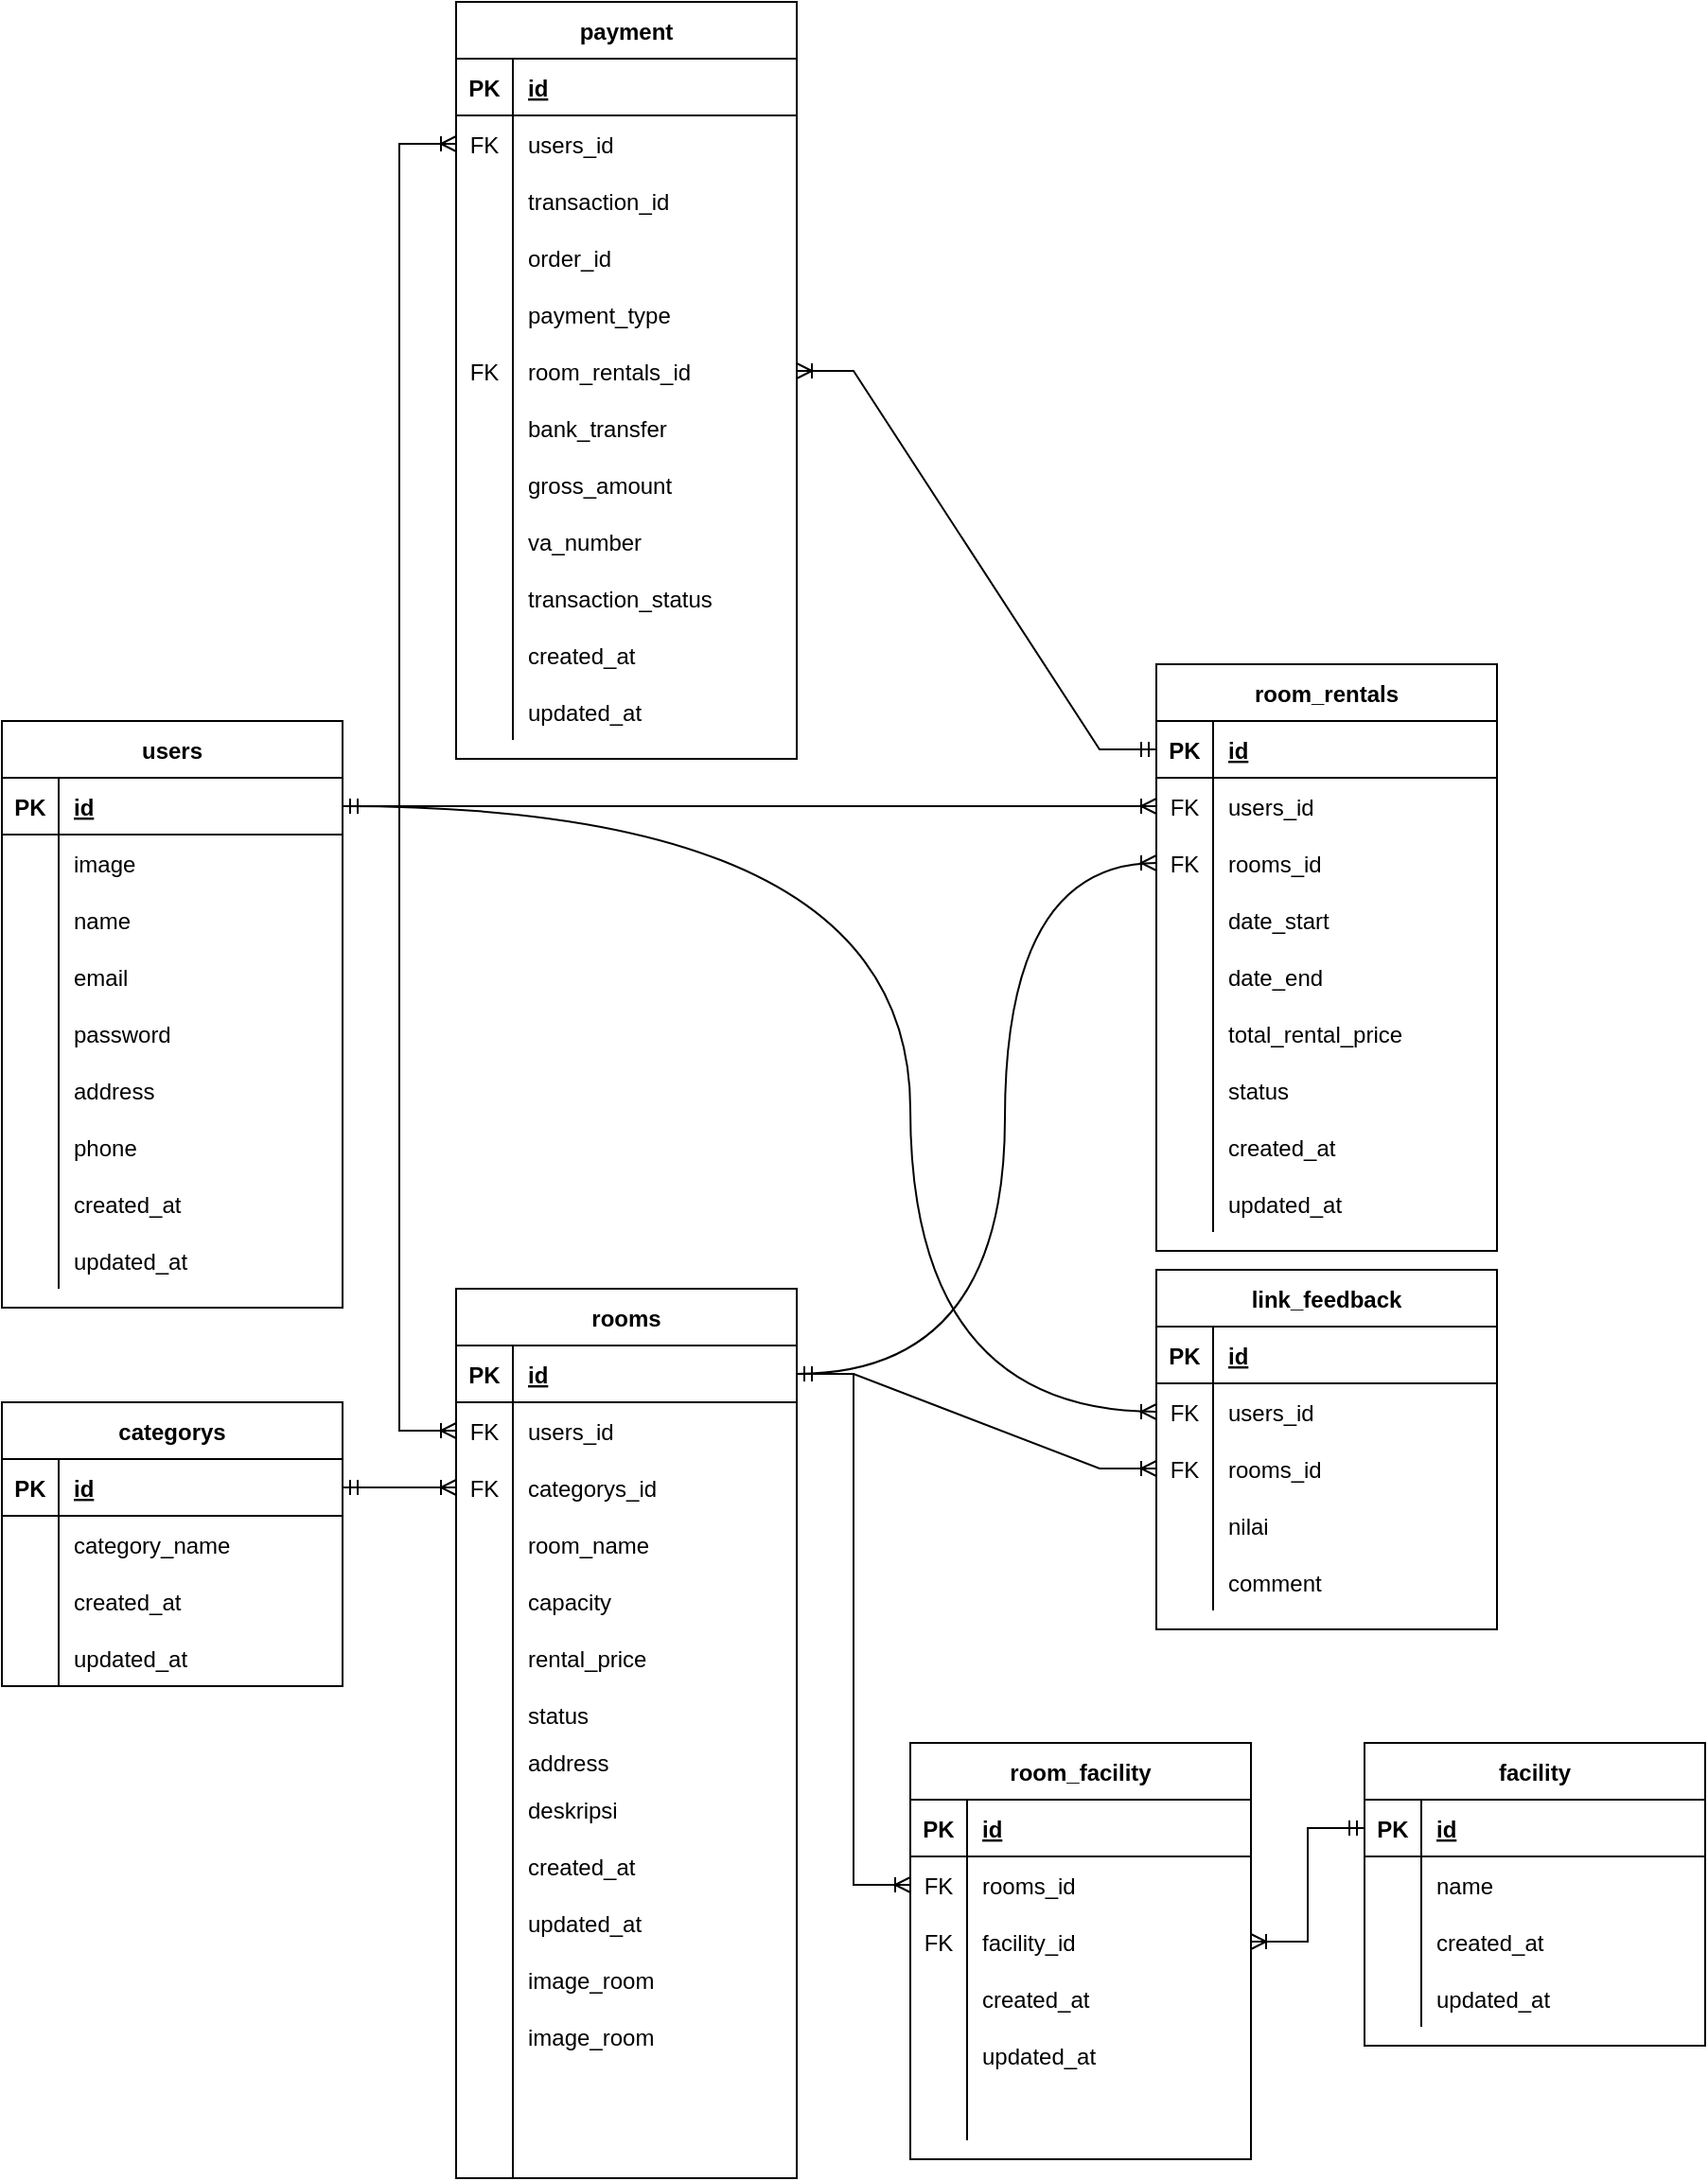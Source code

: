 <mxfile version="20.1.1" type="device"><diagram id="R2lEEEUBdFMjLlhIrx00" name="Page-1"><mxGraphModel dx="1631" dy="419" grid="1" gridSize="10" guides="1" tooltips="1" connect="1" arrows="1" fold="1" page="1" pageScale="1" pageWidth="850" pageHeight="1100" math="0" shadow="0" extFonts="Permanent Marker^https://fonts.googleapis.com/css?family=Permanent+Marker"><root><mxCell id="0"/><mxCell id="1" parent="0"/><mxCell id="yJIs2QFLbCeB-zsRUtax-1" value="users" style="shape=table;startSize=30;container=1;collapsible=1;childLayout=tableLayout;fixedRows=1;rowLines=0;fontStyle=1;align=center;resizeLast=1;" parent="1" vertex="1"><mxGeometry x="-310" y="380" width="180" height="310" as="geometry"/></mxCell><mxCell id="yJIs2QFLbCeB-zsRUtax-2" value="" style="shape=tableRow;horizontal=0;startSize=0;swimlaneHead=0;swimlaneBody=0;fillColor=none;collapsible=0;dropTarget=0;points=[[0,0.5],[1,0.5]];portConstraint=eastwest;top=0;left=0;right=0;bottom=1;" parent="yJIs2QFLbCeB-zsRUtax-1" vertex="1"><mxGeometry y="30" width="180" height="30" as="geometry"/></mxCell><mxCell id="yJIs2QFLbCeB-zsRUtax-3" value="PK" style="shape=partialRectangle;connectable=0;fillColor=none;top=0;left=0;bottom=0;right=0;fontStyle=1;overflow=hidden;" parent="yJIs2QFLbCeB-zsRUtax-2" vertex="1"><mxGeometry width="30" height="30" as="geometry"><mxRectangle width="30" height="30" as="alternateBounds"/></mxGeometry></mxCell><mxCell id="yJIs2QFLbCeB-zsRUtax-4" value="id" style="shape=partialRectangle;connectable=0;fillColor=none;top=0;left=0;bottom=0;right=0;align=left;spacingLeft=6;fontStyle=5;overflow=hidden;" parent="yJIs2QFLbCeB-zsRUtax-2" vertex="1"><mxGeometry x="30" width="150" height="30" as="geometry"><mxRectangle width="150" height="30" as="alternateBounds"/></mxGeometry></mxCell><mxCell id="yJIs2QFLbCeB-zsRUtax-5" value="" style="shape=tableRow;horizontal=0;startSize=0;swimlaneHead=0;swimlaneBody=0;fillColor=none;collapsible=0;dropTarget=0;points=[[0,0.5],[1,0.5]];portConstraint=eastwest;top=0;left=0;right=0;bottom=0;" parent="yJIs2QFLbCeB-zsRUtax-1" vertex="1"><mxGeometry y="60" width="180" height="30" as="geometry"/></mxCell><mxCell id="yJIs2QFLbCeB-zsRUtax-6" value="" style="shape=partialRectangle;connectable=0;fillColor=none;top=0;left=0;bottom=0;right=0;editable=1;overflow=hidden;" parent="yJIs2QFLbCeB-zsRUtax-5" vertex="1"><mxGeometry width="30" height="30" as="geometry"><mxRectangle width="30" height="30" as="alternateBounds"/></mxGeometry></mxCell><mxCell id="yJIs2QFLbCeB-zsRUtax-7" value="image" style="shape=partialRectangle;connectable=0;fillColor=none;top=0;left=0;bottom=0;right=0;align=left;spacingLeft=6;overflow=hidden;" parent="yJIs2QFLbCeB-zsRUtax-5" vertex="1"><mxGeometry x="30" width="150" height="30" as="geometry"><mxRectangle width="150" height="30" as="alternateBounds"/></mxGeometry></mxCell><mxCell id="yJIs2QFLbCeB-zsRUtax-17" value="" style="shape=tableRow;horizontal=0;startSize=0;swimlaneHead=0;swimlaneBody=0;fillColor=none;collapsible=0;dropTarget=0;points=[[0,0.5],[1,0.5]];portConstraint=eastwest;top=0;left=0;right=0;bottom=0;" parent="yJIs2QFLbCeB-zsRUtax-1" vertex="1"><mxGeometry y="90" width="180" height="30" as="geometry"/></mxCell><mxCell id="yJIs2QFLbCeB-zsRUtax-18" value="" style="shape=partialRectangle;connectable=0;fillColor=none;top=0;left=0;bottom=0;right=0;editable=1;overflow=hidden;" parent="yJIs2QFLbCeB-zsRUtax-17" vertex="1"><mxGeometry width="30" height="30" as="geometry"><mxRectangle width="30" height="30" as="alternateBounds"/></mxGeometry></mxCell><mxCell id="yJIs2QFLbCeB-zsRUtax-19" value="name" style="shape=partialRectangle;connectable=0;fillColor=none;top=0;left=0;bottom=0;right=0;align=left;spacingLeft=6;overflow=hidden;" parent="yJIs2QFLbCeB-zsRUtax-17" vertex="1"><mxGeometry x="30" width="150" height="30" as="geometry"><mxRectangle width="150" height="30" as="alternateBounds"/></mxGeometry></mxCell><mxCell id="yJIs2QFLbCeB-zsRUtax-8" value="" style="shape=tableRow;horizontal=0;startSize=0;swimlaneHead=0;swimlaneBody=0;fillColor=none;collapsible=0;dropTarget=0;points=[[0,0.5],[1,0.5]];portConstraint=eastwest;top=0;left=0;right=0;bottom=0;" parent="yJIs2QFLbCeB-zsRUtax-1" vertex="1"><mxGeometry y="120" width="180" height="30" as="geometry"/></mxCell><mxCell id="yJIs2QFLbCeB-zsRUtax-9" value="" style="shape=partialRectangle;connectable=0;fillColor=none;top=0;left=0;bottom=0;right=0;editable=1;overflow=hidden;" parent="yJIs2QFLbCeB-zsRUtax-8" vertex="1"><mxGeometry width="30" height="30" as="geometry"><mxRectangle width="30" height="30" as="alternateBounds"/></mxGeometry></mxCell><mxCell id="yJIs2QFLbCeB-zsRUtax-10" value="email" style="shape=partialRectangle;connectable=0;fillColor=none;top=0;left=0;bottom=0;right=0;align=left;spacingLeft=6;overflow=hidden;" parent="yJIs2QFLbCeB-zsRUtax-8" vertex="1"><mxGeometry x="30" width="150" height="30" as="geometry"><mxRectangle width="150" height="30" as="alternateBounds"/></mxGeometry></mxCell><mxCell id="yJIs2QFLbCeB-zsRUtax-11" value="" style="shape=tableRow;horizontal=0;startSize=0;swimlaneHead=0;swimlaneBody=0;fillColor=none;collapsible=0;dropTarget=0;points=[[0,0.5],[1,0.5]];portConstraint=eastwest;top=0;left=0;right=0;bottom=0;" parent="yJIs2QFLbCeB-zsRUtax-1" vertex="1"><mxGeometry y="150" width="180" height="30" as="geometry"/></mxCell><mxCell id="yJIs2QFLbCeB-zsRUtax-12" value="" style="shape=partialRectangle;connectable=0;fillColor=none;top=0;left=0;bottom=0;right=0;editable=1;overflow=hidden;" parent="yJIs2QFLbCeB-zsRUtax-11" vertex="1"><mxGeometry width="30" height="30" as="geometry"><mxRectangle width="30" height="30" as="alternateBounds"/></mxGeometry></mxCell><mxCell id="yJIs2QFLbCeB-zsRUtax-13" value="password" style="shape=partialRectangle;connectable=0;fillColor=none;top=0;left=0;bottom=0;right=0;align=left;spacingLeft=6;overflow=hidden;" parent="yJIs2QFLbCeB-zsRUtax-11" vertex="1"><mxGeometry x="30" width="150" height="30" as="geometry"><mxRectangle width="150" height="30" as="alternateBounds"/></mxGeometry></mxCell><mxCell id="yJIs2QFLbCeB-zsRUtax-14" value="" style="shape=tableRow;horizontal=0;startSize=0;swimlaneHead=0;swimlaneBody=0;fillColor=none;collapsible=0;dropTarget=0;points=[[0,0.5],[1,0.5]];portConstraint=eastwest;top=0;left=0;right=0;bottom=0;" parent="yJIs2QFLbCeB-zsRUtax-1" vertex="1"><mxGeometry y="180" width="180" height="30" as="geometry"/></mxCell><mxCell id="yJIs2QFLbCeB-zsRUtax-15" value="" style="shape=partialRectangle;connectable=0;fillColor=none;top=0;left=0;bottom=0;right=0;editable=1;overflow=hidden;" parent="yJIs2QFLbCeB-zsRUtax-14" vertex="1"><mxGeometry width="30" height="30" as="geometry"><mxRectangle width="30" height="30" as="alternateBounds"/></mxGeometry></mxCell><mxCell id="yJIs2QFLbCeB-zsRUtax-16" value="address" style="shape=partialRectangle;connectable=0;fillColor=none;top=0;left=0;bottom=0;right=0;align=left;spacingLeft=6;overflow=hidden;" parent="yJIs2QFLbCeB-zsRUtax-14" vertex="1"><mxGeometry x="30" width="150" height="30" as="geometry"><mxRectangle width="150" height="30" as="alternateBounds"/></mxGeometry></mxCell><mxCell id="yJIs2QFLbCeB-zsRUtax-20" value="" style="shape=tableRow;horizontal=0;startSize=0;swimlaneHead=0;swimlaneBody=0;fillColor=none;collapsible=0;dropTarget=0;points=[[0,0.5],[1,0.5]];portConstraint=eastwest;top=0;left=0;right=0;bottom=0;" parent="yJIs2QFLbCeB-zsRUtax-1" vertex="1"><mxGeometry y="210" width="180" height="30" as="geometry"/></mxCell><mxCell id="yJIs2QFLbCeB-zsRUtax-21" value="" style="shape=partialRectangle;connectable=0;fillColor=none;top=0;left=0;bottom=0;right=0;editable=1;overflow=hidden;" parent="yJIs2QFLbCeB-zsRUtax-20" vertex="1"><mxGeometry width="30" height="30" as="geometry"><mxRectangle width="30" height="30" as="alternateBounds"/></mxGeometry></mxCell><mxCell id="yJIs2QFLbCeB-zsRUtax-22" value="phone" style="shape=partialRectangle;connectable=0;fillColor=none;top=0;left=0;bottom=0;right=0;align=left;spacingLeft=6;overflow=hidden;" parent="yJIs2QFLbCeB-zsRUtax-20" vertex="1"><mxGeometry x="30" width="150" height="30" as="geometry"><mxRectangle width="150" height="30" as="alternateBounds"/></mxGeometry></mxCell><mxCell id="yJIs2QFLbCeB-zsRUtax-23" value="" style="shape=tableRow;horizontal=0;startSize=0;swimlaneHead=0;swimlaneBody=0;fillColor=none;collapsible=0;dropTarget=0;points=[[0,0.5],[1,0.5]];portConstraint=eastwest;top=0;left=0;right=0;bottom=0;" parent="yJIs2QFLbCeB-zsRUtax-1" vertex="1"><mxGeometry y="240" width="180" height="30" as="geometry"/></mxCell><mxCell id="yJIs2QFLbCeB-zsRUtax-24" value="" style="shape=partialRectangle;connectable=0;fillColor=none;top=0;left=0;bottom=0;right=0;editable=1;overflow=hidden;" parent="yJIs2QFLbCeB-zsRUtax-23" vertex="1"><mxGeometry width="30" height="30" as="geometry"><mxRectangle width="30" height="30" as="alternateBounds"/></mxGeometry></mxCell><mxCell id="yJIs2QFLbCeB-zsRUtax-25" value="created_at" style="shape=partialRectangle;connectable=0;fillColor=none;top=0;left=0;bottom=0;right=0;align=left;spacingLeft=6;overflow=hidden;" parent="yJIs2QFLbCeB-zsRUtax-23" vertex="1"><mxGeometry x="30" width="150" height="30" as="geometry"><mxRectangle width="150" height="30" as="alternateBounds"/></mxGeometry></mxCell><mxCell id="yJIs2QFLbCeB-zsRUtax-26" value="" style="shape=tableRow;horizontal=0;startSize=0;swimlaneHead=0;swimlaneBody=0;fillColor=none;collapsible=0;dropTarget=0;points=[[0,0.5],[1,0.5]];portConstraint=eastwest;top=0;left=0;right=0;bottom=0;" parent="yJIs2QFLbCeB-zsRUtax-1" vertex="1"><mxGeometry y="270" width="180" height="30" as="geometry"/></mxCell><mxCell id="yJIs2QFLbCeB-zsRUtax-27" value="" style="shape=partialRectangle;connectable=0;fillColor=none;top=0;left=0;bottom=0;right=0;editable=1;overflow=hidden;" parent="yJIs2QFLbCeB-zsRUtax-26" vertex="1"><mxGeometry width="30" height="30" as="geometry"><mxRectangle width="30" height="30" as="alternateBounds"/></mxGeometry></mxCell><mxCell id="yJIs2QFLbCeB-zsRUtax-28" value="updated_at" style="shape=partialRectangle;connectable=0;fillColor=none;top=0;left=0;bottom=0;right=0;align=left;spacingLeft=6;overflow=hidden;" parent="yJIs2QFLbCeB-zsRUtax-26" vertex="1"><mxGeometry x="30" width="150" height="30" as="geometry"><mxRectangle width="150" height="30" as="alternateBounds"/></mxGeometry></mxCell><mxCell id="yJIs2QFLbCeB-zsRUtax-29" value="categorys" style="shape=table;startSize=30;container=1;collapsible=1;childLayout=tableLayout;fixedRows=1;rowLines=0;fontStyle=1;align=center;resizeLast=1;" parent="1" vertex="1"><mxGeometry x="-310" y="740" width="180" height="150" as="geometry"/></mxCell><mxCell id="yJIs2QFLbCeB-zsRUtax-30" value="" style="shape=tableRow;horizontal=0;startSize=0;swimlaneHead=0;swimlaneBody=0;fillColor=none;collapsible=0;dropTarget=0;points=[[0,0.5],[1,0.5]];portConstraint=eastwest;top=0;left=0;right=0;bottom=1;" parent="yJIs2QFLbCeB-zsRUtax-29" vertex="1"><mxGeometry y="30" width="180" height="30" as="geometry"/></mxCell><mxCell id="yJIs2QFLbCeB-zsRUtax-31" value="PK" style="shape=partialRectangle;connectable=0;fillColor=none;top=0;left=0;bottom=0;right=0;fontStyle=1;overflow=hidden;" parent="yJIs2QFLbCeB-zsRUtax-30" vertex="1"><mxGeometry width="30" height="30" as="geometry"><mxRectangle width="30" height="30" as="alternateBounds"/></mxGeometry></mxCell><mxCell id="yJIs2QFLbCeB-zsRUtax-32" value="id" style="shape=partialRectangle;connectable=0;fillColor=none;top=0;left=0;bottom=0;right=0;align=left;spacingLeft=6;fontStyle=5;overflow=hidden;" parent="yJIs2QFLbCeB-zsRUtax-30" vertex="1"><mxGeometry x="30" width="150" height="30" as="geometry"><mxRectangle width="150" height="30" as="alternateBounds"/></mxGeometry></mxCell><mxCell id="yJIs2QFLbCeB-zsRUtax-67" value="" style="shape=tableRow;horizontal=0;startSize=0;swimlaneHead=0;swimlaneBody=0;fillColor=none;collapsible=0;dropTarget=0;points=[[0,0.5],[1,0.5]];portConstraint=eastwest;top=0;left=0;right=0;bottom=0;" parent="yJIs2QFLbCeB-zsRUtax-29" vertex="1"><mxGeometry y="60" width="180" height="30" as="geometry"/></mxCell><mxCell id="yJIs2QFLbCeB-zsRUtax-68" value="" style="shape=partialRectangle;connectable=0;fillColor=none;top=0;left=0;bottom=0;right=0;editable=1;overflow=hidden;" parent="yJIs2QFLbCeB-zsRUtax-67" vertex="1"><mxGeometry width="30" height="30" as="geometry"><mxRectangle width="30" height="30" as="alternateBounds"/></mxGeometry></mxCell><mxCell id="yJIs2QFLbCeB-zsRUtax-69" value="category_name" style="shape=partialRectangle;connectable=0;fillColor=none;top=0;left=0;bottom=0;right=0;align=left;spacingLeft=6;overflow=hidden;" parent="yJIs2QFLbCeB-zsRUtax-67" vertex="1"><mxGeometry x="30" width="150" height="30" as="geometry"><mxRectangle width="150" height="30" as="alternateBounds"/></mxGeometry></mxCell><mxCell id="yJIs2QFLbCeB-zsRUtax-36" value="" style="shape=tableRow;horizontal=0;startSize=0;swimlaneHead=0;swimlaneBody=0;fillColor=none;collapsible=0;dropTarget=0;points=[[0,0.5],[1,0.5]];portConstraint=eastwest;top=0;left=0;right=0;bottom=0;" parent="yJIs2QFLbCeB-zsRUtax-29" vertex="1"><mxGeometry y="90" width="180" height="30" as="geometry"/></mxCell><mxCell id="yJIs2QFLbCeB-zsRUtax-37" value="" style="shape=partialRectangle;connectable=0;fillColor=none;top=0;left=0;bottom=0;right=0;editable=1;overflow=hidden;" parent="yJIs2QFLbCeB-zsRUtax-36" vertex="1"><mxGeometry width="30" height="30" as="geometry"><mxRectangle width="30" height="30" as="alternateBounds"/></mxGeometry></mxCell><mxCell id="yJIs2QFLbCeB-zsRUtax-38" value="created_at" style="shape=partialRectangle;connectable=0;fillColor=none;top=0;left=0;bottom=0;right=0;align=left;spacingLeft=6;overflow=hidden;" parent="yJIs2QFLbCeB-zsRUtax-36" vertex="1"><mxGeometry x="30" width="150" height="30" as="geometry"><mxRectangle width="150" height="30" as="alternateBounds"/></mxGeometry></mxCell><mxCell id="yJIs2QFLbCeB-zsRUtax-39" value="" style="shape=tableRow;horizontal=0;startSize=0;swimlaneHead=0;swimlaneBody=0;fillColor=none;collapsible=0;dropTarget=0;points=[[0,0.5],[1,0.5]];portConstraint=eastwest;top=0;left=0;right=0;bottom=0;" parent="yJIs2QFLbCeB-zsRUtax-29" vertex="1"><mxGeometry y="120" width="180" height="30" as="geometry"/></mxCell><mxCell id="yJIs2QFLbCeB-zsRUtax-40" value="" style="shape=partialRectangle;connectable=0;fillColor=none;top=0;left=0;bottom=0;right=0;editable=1;overflow=hidden;" parent="yJIs2QFLbCeB-zsRUtax-39" vertex="1"><mxGeometry width="30" height="30" as="geometry"><mxRectangle width="30" height="30" as="alternateBounds"/></mxGeometry></mxCell><mxCell id="yJIs2QFLbCeB-zsRUtax-41" value="updated_at" style="shape=partialRectangle;connectable=0;fillColor=none;top=0;left=0;bottom=0;right=0;align=left;spacingLeft=6;overflow=hidden;" parent="yJIs2QFLbCeB-zsRUtax-39" vertex="1"><mxGeometry x="30" width="150" height="30" as="geometry"><mxRectangle width="150" height="30" as="alternateBounds"/></mxGeometry></mxCell><mxCell id="yJIs2QFLbCeB-zsRUtax-70" value="rooms" style="shape=table;startSize=30;container=1;collapsible=1;childLayout=tableLayout;fixedRows=1;rowLines=0;fontStyle=1;align=center;resizeLast=1;" parent="1" vertex="1"><mxGeometry x="-70" y="680" width="180" height="470" as="geometry"/></mxCell><mxCell id="yJIs2QFLbCeB-zsRUtax-71" value="" style="shape=tableRow;horizontal=0;startSize=0;swimlaneHead=0;swimlaneBody=0;fillColor=none;collapsible=0;dropTarget=0;points=[[0,0.5],[1,0.5]];portConstraint=eastwest;top=0;left=0;right=0;bottom=1;" parent="yJIs2QFLbCeB-zsRUtax-70" vertex="1"><mxGeometry y="30" width="180" height="30" as="geometry"/></mxCell><mxCell id="yJIs2QFLbCeB-zsRUtax-72" value="PK" style="shape=partialRectangle;connectable=0;fillColor=none;top=0;left=0;bottom=0;right=0;fontStyle=1;overflow=hidden;" parent="yJIs2QFLbCeB-zsRUtax-71" vertex="1"><mxGeometry width="30" height="30" as="geometry"><mxRectangle width="30" height="30" as="alternateBounds"/></mxGeometry></mxCell><mxCell id="yJIs2QFLbCeB-zsRUtax-73" value="id" style="shape=partialRectangle;connectable=0;fillColor=none;top=0;left=0;bottom=0;right=0;align=left;spacingLeft=6;fontStyle=5;overflow=hidden;" parent="yJIs2QFLbCeB-zsRUtax-71" vertex="1"><mxGeometry x="30" width="150" height="30" as="geometry"><mxRectangle width="150" height="30" as="alternateBounds"/></mxGeometry></mxCell><mxCell id="yJIs2QFLbCeB-zsRUtax-74" value="" style="shape=tableRow;horizontal=0;startSize=0;swimlaneHead=0;swimlaneBody=0;fillColor=none;collapsible=0;dropTarget=0;points=[[0,0.5],[1,0.5]];portConstraint=eastwest;top=0;left=0;right=0;bottom=0;" parent="yJIs2QFLbCeB-zsRUtax-70" vertex="1"><mxGeometry y="60" width="180" height="30" as="geometry"/></mxCell><mxCell id="yJIs2QFLbCeB-zsRUtax-75" value="FK" style="shape=partialRectangle;connectable=0;fillColor=none;top=0;left=0;bottom=0;right=0;editable=1;overflow=hidden;" parent="yJIs2QFLbCeB-zsRUtax-74" vertex="1"><mxGeometry width="30" height="30" as="geometry"><mxRectangle width="30" height="30" as="alternateBounds"/></mxGeometry></mxCell><mxCell id="yJIs2QFLbCeB-zsRUtax-76" value="users_id" style="shape=partialRectangle;connectable=0;fillColor=none;top=0;left=0;bottom=0;right=0;align=left;spacingLeft=6;overflow=hidden;" parent="yJIs2QFLbCeB-zsRUtax-74" vertex="1"><mxGeometry x="30" width="150" height="30" as="geometry"><mxRectangle width="150" height="30" as="alternateBounds"/></mxGeometry></mxCell><mxCell id="yJIs2QFLbCeB-zsRUtax-99" value="" style="shape=tableRow;horizontal=0;startSize=0;swimlaneHead=0;swimlaneBody=0;fillColor=none;collapsible=0;dropTarget=0;points=[[0,0.5],[1,0.5]];portConstraint=eastwest;top=0;left=0;right=0;bottom=0;" parent="yJIs2QFLbCeB-zsRUtax-70" vertex="1"><mxGeometry y="90" width="180" height="30" as="geometry"/></mxCell><mxCell id="yJIs2QFLbCeB-zsRUtax-100" value="FK" style="shape=partialRectangle;connectable=0;fillColor=none;top=0;left=0;bottom=0;right=0;editable=1;overflow=hidden;" parent="yJIs2QFLbCeB-zsRUtax-99" vertex="1"><mxGeometry width="30" height="30" as="geometry"><mxRectangle width="30" height="30" as="alternateBounds"/></mxGeometry></mxCell><mxCell id="yJIs2QFLbCeB-zsRUtax-101" value="categorys_id" style="shape=partialRectangle;connectable=0;fillColor=none;top=0;left=0;bottom=0;right=0;align=left;spacingLeft=6;overflow=hidden;" parent="yJIs2QFLbCeB-zsRUtax-99" vertex="1"><mxGeometry x="30" width="150" height="30" as="geometry"><mxRectangle width="150" height="30" as="alternateBounds"/></mxGeometry></mxCell><mxCell id="yJIs2QFLbCeB-zsRUtax-83" value="" style="shape=tableRow;horizontal=0;startSize=0;swimlaneHead=0;swimlaneBody=0;fillColor=none;collapsible=0;dropTarget=0;points=[[0,0.5],[1,0.5]];portConstraint=eastwest;top=0;left=0;right=0;bottom=0;" parent="yJIs2QFLbCeB-zsRUtax-70" vertex="1"><mxGeometry y="120" width="180" height="30" as="geometry"/></mxCell><mxCell id="yJIs2QFLbCeB-zsRUtax-84" value="" style="shape=partialRectangle;connectable=0;fillColor=none;top=0;left=0;bottom=0;right=0;editable=1;overflow=hidden;" parent="yJIs2QFLbCeB-zsRUtax-83" vertex="1"><mxGeometry width="30" height="30" as="geometry"><mxRectangle width="30" height="30" as="alternateBounds"/></mxGeometry></mxCell><mxCell id="yJIs2QFLbCeB-zsRUtax-85" value="room_name" style="shape=partialRectangle;connectable=0;fillColor=none;top=0;left=0;bottom=0;right=0;align=left;spacingLeft=6;overflow=hidden;" parent="yJIs2QFLbCeB-zsRUtax-83" vertex="1"><mxGeometry x="30" width="150" height="30" as="geometry"><mxRectangle width="150" height="30" as="alternateBounds"/></mxGeometry></mxCell><mxCell id="yJIs2QFLbCeB-zsRUtax-142" value="" style="shape=tableRow;horizontal=0;startSize=0;swimlaneHead=0;swimlaneBody=0;fillColor=none;collapsible=0;dropTarget=0;points=[[0,0.5],[1,0.5]];portConstraint=eastwest;top=0;left=0;right=0;bottom=0;" parent="yJIs2QFLbCeB-zsRUtax-70" vertex="1"><mxGeometry y="150" width="180" height="30" as="geometry"/></mxCell><mxCell id="yJIs2QFLbCeB-zsRUtax-143" value="" style="shape=partialRectangle;connectable=0;fillColor=none;top=0;left=0;bottom=0;right=0;editable=1;overflow=hidden;" parent="yJIs2QFLbCeB-zsRUtax-142" vertex="1"><mxGeometry width="30" height="30" as="geometry"><mxRectangle width="30" height="30" as="alternateBounds"/></mxGeometry></mxCell><mxCell id="yJIs2QFLbCeB-zsRUtax-144" value="capacity" style="shape=partialRectangle;connectable=0;fillColor=none;top=0;left=0;bottom=0;right=0;align=left;spacingLeft=6;overflow=hidden;" parent="yJIs2QFLbCeB-zsRUtax-142" vertex="1"><mxGeometry x="30" width="150" height="30" as="geometry"><mxRectangle width="150" height="30" as="alternateBounds"/></mxGeometry></mxCell><mxCell id="yJIs2QFLbCeB-zsRUtax-139" value="" style="shape=tableRow;horizontal=0;startSize=0;swimlaneHead=0;swimlaneBody=0;fillColor=none;collapsible=0;dropTarget=0;points=[[0,0.5],[1,0.5]];portConstraint=eastwest;top=0;left=0;right=0;bottom=0;" parent="yJIs2QFLbCeB-zsRUtax-70" vertex="1"><mxGeometry y="180" width="180" height="30" as="geometry"/></mxCell><mxCell id="yJIs2QFLbCeB-zsRUtax-140" value="" style="shape=partialRectangle;connectable=0;fillColor=none;top=0;left=0;bottom=0;right=0;editable=1;overflow=hidden;" parent="yJIs2QFLbCeB-zsRUtax-139" vertex="1"><mxGeometry width="30" height="30" as="geometry"><mxRectangle width="30" height="30" as="alternateBounds"/></mxGeometry></mxCell><mxCell id="yJIs2QFLbCeB-zsRUtax-141" value="rental_price" style="shape=partialRectangle;connectable=0;fillColor=none;top=0;left=0;bottom=0;right=0;align=left;spacingLeft=6;overflow=hidden;" parent="yJIs2QFLbCeB-zsRUtax-139" vertex="1"><mxGeometry x="30" width="150" height="30" as="geometry"><mxRectangle width="150" height="30" as="alternateBounds"/></mxGeometry></mxCell><mxCell id="c9oYZKGAsOBCWAnbgVvb-7" value="" style="shape=tableRow;horizontal=0;startSize=0;swimlaneHead=0;swimlaneBody=0;fillColor=none;collapsible=0;dropTarget=0;points=[[0,0.5],[1,0.5]];portConstraint=eastwest;top=0;left=0;right=0;bottom=0;" parent="yJIs2QFLbCeB-zsRUtax-70" vertex="1"><mxGeometry y="210" width="180" height="30" as="geometry"/></mxCell><mxCell id="c9oYZKGAsOBCWAnbgVvb-8" value="" style="shape=partialRectangle;connectable=0;fillColor=none;top=0;left=0;bottom=0;right=0;editable=1;overflow=hidden;" parent="c9oYZKGAsOBCWAnbgVvb-7" vertex="1"><mxGeometry width="30" height="30" as="geometry"><mxRectangle width="30" height="30" as="alternateBounds"/></mxGeometry></mxCell><mxCell id="c9oYZKGAsOBCWAnbgVvb-9" value="status" style="shape=partialRectangle;connectable=0;fillColor=none;top=0;left=0;bottom=0;right=0;align=left;spacingLeft=6;overflow=hidden;" parent="c9oYZKGAsOBCWAnbgVvb-7" vertex="1"><mxGeometry x="30" width="150" height="30" as="geometry"><mxRectangle width="150" height="30" as="alternateBounds"/></mxGeometry></mxCell><mxCell id="c9oYZKGAsOBCWAnbgVvb-19" value="" style="shape=tableRow;horizontal=0;startSize=0;swimlaneHead=0;swimlaneBody=0;fillColor=none;collapsible=0;dropTarget=0;points=[[0,0.5],[1,0.5]];portConstraint=eastwest;top=0;left=0;right=0;bottom=0;" parent="yJIs2QFLbCeB-zsRUtax-70" vertex="1"><mxGeometry y="240" width="180" height="20" as="geometry"/></mxCell><mxCell id="c9oYZKGAsOBCWAnbgVvb-20" value="" style="shape=partialRectangle;connectable=0;fillColor=none;top=0;left=0;bottom=0;right=0;editable=1;overflow=hidden;" parent="c9oYZKGAsOBCWAnbgVvb-19" vertex="1"><mxGeometry width="30" height="20" as="geometry"><mxRectangle width="30" height="20" as="alternateBounds"/></mxGeometry></mxCell><mxCell id="c9oYZKGAsOBCWAnbgVvb-21" value="address" style="shape=partialRectangle;connectable=0;fillColor=none;top=0;left=0;bottom=0;right=0;align=left;spacingLeft=6;overflow=hidden;" parent="c9oYZKGAsOBCWAnbgVvb-19" vertex="1"><mxGeometry x="30" width="150" height="20" as="geometry"><mxRectangle width="150" height="20" as="alternateBounds"/></mxGeometry></mxCell><mxCell id="c9oYZKGAsOBCWAnbgVvb-10" value="" style="shape=tableRow;horizontal=0;startSize=0;swimlaneHead=0;swimlaneBody=0;fillColor=none;collapsible=0;dropTarget=0;points=[[0,0.5],[1,0.5]];portConstraint=eastwest;top=0;left=0;right=0;bottom=0;" parent="yJIs2QFLbCeB-zsRUtax-70" vertex="1"><mxGeometry y="260" width="180" height="30" as="geometry"/></mxCell><mxCell id="c9oYZKGAsOBCWAnbgVvb-11" value="" style="shape=partialRectangle;connectable=0;fillColor=none;top=0;left=0;bottom=0;right=0;editable=1;overflow=hidden;" parent="c9oYZKGAsOBCWAnbgVvb-10" vertex="1"><mxGeometry width="30" height="30" as="geometry"><mxRectangle width="30" height="30" as="alternateBounds"/></mxGeometry></mxCell><mxCell id="c9oYZKGAsOBCWAnbgVvb-12" value="deskripsi" style="shape=partialRectangle;connectable=0;fillColor=none;top=0;left=0;bottom=0;right=0;align=left;spacingLeft=6;overflow=hidden;" parent="c9oYZKGAsOBCWAnbgVvb-10" vertex="1"><mxGeometry x="30" width="150" height="30" as="geometry"><mxRectangle width="150" height="30" as="alternateBounds"/></mxGeometry></mxCell><mxCell id="yJIs2QFLbCeB-zsRUtax-77" value="" style="shape=tableRow;horizontal=0;startSize=0;swimlaneHead=0;swimlaneBody=0;fillColor=none;collapsible=0;dropTarget=0;points=[[0,0.5],[1,0.5]];portConstraint=eastwest;top=0;left=0;right=0;bottom=0;" parent="yJIs2QFLbCeB-zsRUtax-70" vertex="1"><mxGeometry y="290" width="180" height="30" as="geometry"/></mxCell><mxCell id="yJIs2QFLbCeB-zsRUtax-78" value="" style="shape=partialRectangle;connectable=0;fillColor=none;top=0;left=0;bottom=0;right=0;editable=1;overflow=hidden;" parent="yJIs2QFLbCeB-zsRUtax-77" vertex="1"><mxGeometry width="30" height="30" as="geometry"><mxRectangle width="30" height="30" as="alternateBounds"/></mxGeometry></mxCell><mxCell id="yJIs2QFLbCeB-zsRUtax-79" value="created_at" style="shape=partialRectangle;connectable=0;fillColor=none;top=0;left=0;bottom=0;right=0;align=left;spacingLeft=6;overflow=hidden;" parent="yJIs2QFLbCeB-zsRUtax-77" vertex="1"><mxGeometry x="30" width="150" height="30" as="geometry"><mxRectangle width="150" height="30" as="alternateBounds"/></mxGeometry></mxCell><mxCell id="yJIs2QFLbCeB-zsRUtax-80" value="" style="shape=tableRow;horizontal=0;startSize=0;swimlaneHead=0;swimlaneBody=0;fillColor=none;collapsible=0;dropTarget=0;points=[[0,0.5],[1,0.5]];portConstraint=eastwest;top=0;left=0;right=0;bottom=0;" parent="yJIs2QFLbCeB-zsRUtax-70" vertex="1"><mxGeometry y="320" width="180" height="30" as="geometry"/></mxCell><mxCell id="yJIs2QFLbCeB-zsRUtax-81" value="" style="shape=partialRectangle;connectable=0;fillColor=none;top=0;left=0;bottom=0;right=0;editable=1;overflow=hidden;" parent="yJIs2QFLbCeB-zsRUtax-80" vertex="1"><mxGeometry width="30" height="30" as="geometry"><mxRectangle width="30" height="30" as="alternateBounds"/></mxGeometry></mxCell><mxCell id="yJIs2QFLbCeB-zsRUtax-82" value="updated_at" style="shape=partialRectangle;connectable=0;fillColor=none;top=0;left=0;bottom=0;right=0;align=left;spacingLeft=6;overflow=hidden;" parent="yJIs2QFLbCeB-zsRUtax-80" vertex="1"><mxGeometry x="30" width="150" height="30" as="geometry"><mxRectangle width="150" height="30" as="alternateBounds"/></mxGeometry></mxCell><mxCell id="c9oYZKGAsOBCWAnbgVvb-22" value="" style="shape=tableRow;horizontal=0;startSize=0;swimlaneHead=0;swimlaneBody=0;fillColor=none;collapsible=0;dropTarget=0;points=[[0,0.5],[1,0.5]];portConstraint=eastwest;top=0;left=0;right=0;bottom=0;" parent="yJIs2QFLbCeB-zsRUtax-70" vertex="1"><mxGeometry y="350" width="180" height="30" as="geometry"/></mxCell><mxCell id="c9oYZKGAsOBCWAnbgVvb-23" value="" style="shape=partialRectangle;connectable=0;fillColor=none;top=0;left=0;bottom=0;right=0;editable=1;overflow=hidden;" parent="c9oYZKGAsOBCWAnbgVvb-22" vertex="1"><mxGeometry width="30" height="30" as="geometry"><mxRectangle width="30" height="30" as="alternateBounds"/></mxGeometry></mxCell><mxCell id="c9oYZKGAsOBCWAnbgVvb-24" value="image_room" style="shape=partialRectangle;connectable=0;fillColor=none;top=0;left=0;bottom=0;right=0;align=left;spacingLeft=6;overflow=hidden;" parent="c9oYZKGAsOBCWAnbgVvb-22" vertex="1"><mxGeometry x="30" width="150" height="30" as="geometry"><mxRectangle width="150" height="30" as="alternateBounds"/></mxGeometry></mxCell><mxCell id="c9oYZKGAsOBCWAnbgVvb-51" value="" style="shape=tableRow;horizontal=0;startSize=0;swimlaneHead=0;swimlaneBody=0;fillColor=none;collapsible=0;dropTarget=0;points=[[0,0.5],[1,0.5]];portConstraint=eastwest;top=0;left=0;right=0;bottom=0;" parent="yJIs2QFLbCeB-zsRUtax-70" vertex="1"><mxGeometry y="380" width="180" height="30" as="geometry"/></mxCell><mxCell id="c9oYZKGAsOBCWAnbgVvb-52" value="" style="shape=partialRectangle;connectable=0;fillColor=none;top=0;left=0;bottom=0;right=0;editable=1;overflow=hidden;" parent="c9oYZKGAsOBCWAnbgVvb-51" vertex="1"><mxGeometry width="30" height="30" as="geometry"><mxRectangle width="30" height="30" as="alternateBounds"/></mxGeometry></mxCell><mxCell id="c9oYZKGAsOBCWAnbgVvb-53" value="image_room" style="shape=partialRectangle;connectable=0;fillColor=none;top=0;left=0;bottom=0;right=0;align=left;spacingLeft=6;overflow=hidden;" parent="c9oYZKGAsOBCWAnbgVvb-51" vertex="1"><mxGeometry x="30" width="150" height="30" as="geometry"><mxRectangle width="150" height="30" as="alternateBounds"/></mxGeometry></mxCell><mxCell id="c9oYZKGAsOBCWAnbgVvb-13" value="" style="shape=tableRow;horizontal=0;startSize=0;swimlaneHead=0;swimlaneBody=0;fillColor=none;collapsible=0;dropTarget=0;points=[[0,0.5],[1,0.5]];portConstraint=eastwest;top=0;left=0;right=0;bottom=0;" parent="yJIs2QFLbCeB-zsRUtax-70" vertex="1"><mxGeometry y="410" width="180" height="30" as="geometry"/></mxCell><mxCell id="c9oYZKGAsOBCWAnbgVvb-14" value="" style="shape=partialRectangle;connectable=0;fillColor=none;top=0;left=0;bottom=0;right=0;editable=1;overflow=hidden;" parent="c9oYZKGAsOBCWAnbgVvb-13" vertex="1"><mxGeometry width="30" height="30" as="geometry"><mxRectangle width="30" height="30" as="alternateBounds"/></mxGeometry></mxCell><mxCell id="c9oYZKGAsOBCWAnbgVvb-15" value="" style="shape=partialRectangle;connectable=0;fillColor=none;top=0;left=0;bottom=0;right=0;align=left;spacingLeft=6;overflow=hidden;" parent="c9oYZKGAsOBCWAnbgVvb-13" vertex="1"><mxGeometry x="30" width="150" height="30" as="geometry"><mxRectangle width="150" height="30" as="alternateBounds"/></mxGeometry></mxCell><mxCell id="c9oYZKGAsOBCWAnbgVvb-16" value="" style="shape=tableRow;horizontal=0;startSize=0;swimlaneHead=0;swimlaneBody=0;fillColor=none;collapsible=0;dropTarget=0;points=[[0,0.5],[1,0.5]];portConstraint=eastwest;top=0;left=0;right=0;bottom=0;" parent="yJIs2QFLbCeB-zsRUtax-70" vertex="1"><mxGeometry y="440" width="180" height="30" as="geometry"/></mxCell><mxCell id="c9oYZKGAsOBCWAnbgVvb-17" value="" style="shape=partialRectangle;connectable=0;fillColor=none;top=0;left=0;bottom=0;right=0;editable=1;overflow=hidden;" parent="c9oYZKGAsOBCWAnbgVvb-16" vertex="1"><mxGeometry width="30" height="30" as="geometry"><mxRectangle width="30" height="30" as="alternateBounds"/></mxGeometry></mxCell><mxCell id="c9oYZKGAsOBCWAnbgVvb-18" value="" style="shape=partialRectangle;connectable=0;fillColor=none;top=0;left=0;bottom=0;right=0;align=left;spacingLeft=6;overflow=hidden;" parent="c9oYZKGAsOBCWAnbgVvb-16" vertex="1"><mxGeometry x="30" width="150" height="30" as="geometry"><mxRectangle width="150" height="30" as="alternateBounds"/></mxGeometry></mxCell><mxCell id="yJIs2QFLbCeB-zsRUtax-86" value="room_rentals" style="shape=table;startSize=30;container=1;collapsible=1;childLayout=tableLayout;fixedRows=1;rowLines=0;fontStyle=1;align=center;resizeLast=1;" parent="1" vertex="1"><mxGeometry x="300" y="350" width="180" height="310" as="geometry"/></mxCell><mxCell id="yJIs2QFLbCeB-zsRUtax-87" value="" style="shape=tableRow;horizontal=0;startSize=0;swimlaneHead=0;swimlaneBody=0;fillColor=none;collapsible=0;dropTarget=0;points=[[0,0.5],[1,0.5]];portConstraint=eastwest;top=0;left=0;right=0;bottom=1;" parent="yJIs2QFLbCeB-zsRUtax-86" vertex="1"><mxGeometry y="30" width="180" height="30" as="geometry"/></mxCell><mxCell id="yJIs2QFLbCeB-zsRUtax-88" value="PK" style="shape=partialRectangle;connectable=0;fillColor=none;top=0;left=0;bottom=0;right=0;fontStyle=1;overflow=hidden;" parent="yJIs2QFLbCeB-zsRUtax-87" vertex="1"><mxGeometry width="30" height="30" as="geometry"><mxRectangle width="30" height="30" as="alternateBounds"/></mxGeometry></mxCell><mxCell id="yJIs2QFLbCeB-zsRUtax-89" value="id" style="shape=partialRectangle;connectable=0;fillColor=none;top=0;left=0;bottom=0;right=0;align=left;spacingLeft=6;fontStyle=5;overflow=hidden;" parent="yJIs2QFLbCeB-zsRUtax-87" vertex="1"><mxGeometry x="30" width="150" height="30" as="geometry"><mxRectangle width="150" height="30" as="alternateBounds"/></mxGeometry></mxCell><mxCell id="yJIs2QFLbCeB-zsRUtax-90" value="" style="shape=tableRow;horizontal=0;startSize=0;swimlaneHead=0;swimlaneBody=0;fillColor=none;collapsible=0;dropTarget=0;points=[[0,0.5],[1,0.5]];portConstraint=eastwest;top=0;left=0;right=0;bottom=0;" parent="yJIs2QFLbCeB-zsRUtax-86" vertex="1"><mxGeometry y="60" width="180" height="30" as="geometry"/></mxCell><mxCell id="yJIs2QFLbCeB-zsRUtax-91" value="FK" style="shape=partialRectangle;connectable=0;fillColor=none;top=0;left=0;bottom=0;right=0;editable=1;overflow=hidden;" parent="yJIs2QFLbCeB-zsRUtax-90" vertex="1"><mxGeometry width="30" height="30" as="geometry"><mxRectangle width="30" height="30" as="alternateBounds"/></mxGeometry></mxCell><mxCell id="yJIs2QFLbCeB-zsRUtax-92" value="users_id" style="shape=partialRectangle;connectable=0;fillColor=none;top=0;left=0;bottom=0;right=0;align=left;spacingLeft=6;overflow=hidden;" parent="yJIs2QFLbCeB-zsRUtax-90" vertex="1"><mxGeometry x="30" width="150" height="30" as="geometry"><mxRectangle width="150" height="30" as="alternateBounds"/></mxGeometry></mxCell><mxCell id="yJIs2QFLbCeB-zsRUtax-93" value="" style="shape=tableRow;horizontal=0;startSize=0;swimlaneHead=0;swimlaneBody=0;fillColor=none;collapsible=0;dropTarget=0;points=[[0,0.5],[1,0.5]];portConstraint=eastwest;top=0;left=0;right=0;bottom=0;" parent="yJIs2QFLbCeB-zsRUtax-86" vertex="1"><mxGeometry y="90" width="180" height="30" as="geometry"/></mxCell><mxCell id="yJIs2QFLbCeB-zsRUtax-94" value="FK" style="shape=partialRectangle;connectable=0;fillColor=none;top=0;left=0;bottom=0;right=0;editable=1;overflow=hidden;" parent="yJIs2QFLbCeB-zsRUtax-93" vertex="1"><mxGeometry width="30" height="30" as="geometry"><mxRectangle width="30" height="30" as="alternateBounds"/></mxGeometry></mxCell><mxCell id="yJIs2QFLbCeB-zsRUtax-95" value="rooms_id" style="shape=partialRectangle;connectable=0;fillColor=none;top=0;left=0;bottom=0;right=0;align=left;spacingLeft=6;overflow=hidden;" parent="yJIs2QFLbCeB-zsRUtax-93" vertex="1"><mxGeometry x="30" width="150" height="30" as="geometry"><mxRectangle width="150" height="30" as="alternateBounds"/></mxGeometry></mxCell><mxCell id="yJIs2QFLbCeB-zsRUtax-96" value="" style="shape=tableRow;horizontal=0;startSize=0;swimlaneHead=0;swimlaneBody=0;fillColor=none;collapsible=0;dropTarget=0;points=[[0,0.5],[1,0.5]];portConstraint=eastwest;top=0;left=0;right=0;bottom=0;" parent="yJIs2QFLbCeB-zsRUtax-86" vertex="1"><mxGeometry y="120" width="180" height="30" as="geometry"/></mxCell><mxCell id="yJIs2QFLbCeB-zsRUtax-97" value="" style="shape=partialRectangle;connectable=0;fillColor=none;top=0;left=0;bottom=0;right=0;editable=1;overflow=hidden;" parent="yJIs2QFLbCeB-zsRUtax-96" vertex="1"><mxGeometry width="30" height="30" as="geometry"><mxRectangle width="30" height="30" as="alternateBounds"/></mxGeometry></mxCell><mxCell id="yJIs2QFLbCeB-zsRUtax-98" value="date_start" style="shape=partialRectangle;connectable=0;fillColor=none;top=0;left=0;bottom=0;right=0;align=left;spacingLeft=6;overflow=hidden;" parent="yJIs2QFLbCeB-zsRUtax-96" vertex="1"><mxGeometry x="30" width="150" height="30" as="geometry"><mxRectangle width="150" height="30" as="alternateBounds"/></mxGeometry></mxCell><mxCell id="yJIs2QFLbCeB-zsRUtax-102" value="" style="shape=tableRow;horizontal=0;startSize=0;swimlaneHead=0;swimlaneBody=0;fillColor=none;collapsible=0;dropTarget=0;points=[[0,0.5],[1,0.5]];portConstraint=eastwest;top=0;left=0;right=0;bottom=0;" parent="yJIs2QFLbCeB-zsRUtax-86" vertex="1"><mxGeometry y="150" width="180" height="30" as="geometry"/></mxCell><mxCell id="yJIs2QFLbCeB-zsRUtax-103" value="" style="shape=partialRectangle;connectable=0;fillColor=none;top=0;left=0;bottom=0;right=0;editable=1;overflow=hidden;" parent="yJIs2QFLbCeB-zsRUtax-102" vertex="1"><mxGeometry width="30" height="30" as="geometry"><mxRectangle width="30" height="30" as="alternateBounds"/></mxGeometry></mxCell><mxCell id="yJIs2QFLbCeB-zsRUtax-104" value="date_end" style="shape=partialRectangle;connectable=0;fillColor=none;top=0;left=0;bottom=0;right=0;align=left;spacingLeft=6;overflow=hidden;" parent="yJIs2QFLbCeB-zsRUtax-102" vertex="1"><mxGeometry x="30" width="150" height="30" as="geometry"><mxRectangle width="150" height="30" as="alternateBounds"/></mxGeometry></mxCell><mxCell id="yJIs2QFLbCeB-zsRUtax-108" value="" style="shape=tableRow;horizontal=0;startSize=0;swimlaneHead=0;swimlaneBody=0;fillColor=none;collapsible=0;dropTarget=0;points=[[0,0.5],[1,0.5]];portConstraint=eastwest;top=0;left=0;right=0;bottom=0;" parent="yJIs2QFLbCeB-zsRUtax-86" vertex="1"><mxGeometry y="180" width="180" height="30" as="geometry"/></mxCell><mxCell id="yJIs2QFLbCeB-zsRUtax-109" value="" style="shape=partialRectangle;connectable=0;fillColor=none;top=0;left=0;bottom=0;right=0;editable=1;overflow=hidden;" parent="yJIs2QFLbCeB-zsRUtax-108" vertex="1"><mxGeometry width="30" height="30" as="geometry"><mxRectangle width="30" height="30" as="alternateBounds"/></mxGeometry></mxCell><mxCell id="yJIs2QFLbCeB-zsRUtax-110" value="total_rental_price" style="shape=partialRectangle;connectable=0;fillColor=none;top=0;left=0;bottom=0;right=0;align=left;spacingLeft=6;overflow=hidden;" parent="yJIs2QFLbCeB-zsRUtax-108" vertex="1"><mxGeometry x="30" width="150" height="30" as="geometry"><mxRectangle width="150" height="30" as="alternateBounds"/></mxGeometry></mxCell><mxCell id="yJIs2QFLbCeB-zsRUtax-111" value="" style="shape=tableRow;horizontal=0;startSize=0;swimlaneHead=0;swimlaneBody=0;fillColor=none;collapsible=0;dropTarget=0;points=[[0,0.5],[1,0.5]];portConstraint=eastwest;top=0;left=0;right=0;bottom=0;" parent="yJIs2QFLbCeB-zsRUtax-86" vertex="1"><mxGeometry y="210" width="180" height="30" as="geometry"/></mxCell><mxCell id="yJIs2QFLbCeB-zsRUtax-112" value="" style="shape=partialRectangle;connectable=0;fillColor=none;top=0;left=0;bottom=0;right=0;editable=1;overflow=hidden;" parent="yJIs2QFLbCeB-zsRUtax-111" vertex="1"><mxGeometry width="30" height="30" as="geometry"><mxRectangle width="30" height="30" as="alternateBounds"/></mxGeometry></mxCell><mxCell id="yJIs2QFLbCeB-zsRUtax-113" value="status" style="shape=partialRectangle;connectable=0;fillColor=none;top=0;left=0;bottom=0;right=0;align=left;spacingLeft=6;overflow=hidden;" parent="yJIs2QFLbCeB-zsRUtax-111" vertex="1"><mxGeometry x="30" width="150" height="30" as="geometry"><mxRectangle width="150" height="30" as="alternateBounds"/></mxGeometry></mxCell><mxCell id="yJIs2QFLbCeB-zsRUtax-114" value="" style="shape=tableRow;horizontal=0;startSize=0;swimlaneHead=0;swimlaneBody=0;fillColor=none;collapsible=0;dropTarget=0;points=[[0,0.5],[1,0.5]];portConstraint=eastwest;top=0;left=0;right=0;bottom=0;" parent="yJIs2QFLbCeB-zsRUtax-86" vertex="1"><mxGeometry y="240" width="180" height="30" as="geometry"/></mxCell><mxCell id="yJIs2QFLbCeB-zsRUtax-115" value="" style="shape=partialRectangle;connectable=0;fillColor=none;top=0;left=0;bottom=0;right=0;editable=1;overflow=hidden;" parent="yJIs2QFLbCeB-zsRUtax-114" vertex="1"><mxGeometry width="30" height="30" as="geometry"><mxRectangle width="30" height="30" as="alternateBounds"/></mxGeometry></mxCell><mxCell id="yJIs2QFLbCeB-zsRUtax-116" value="created_at" style="shape=partialRectangle;connectable=0;fillColor=none;top=0;left=0;bottom=0;right=0;align=left;spacingLeft=6;overflow=hidden;" parent="yJIs2QFLbCeB-zsRUtax-114" vertex="1"><mxGeometry x="30" width="150" height="30" as="geometry"><mxRectangle width="150" height="30" as="alternateBounds"/></mxGeometry></mxCell><mxCell id="yJIs2QFLbCeB-zsRUtax-117" value="" style="shape=tableRow;horizontal=0;startSize=0;swimlaneHead=0;swimlaneBody=0;fillColor=none;collapsible=0;dropTarget=0;points=[[0,0.5],[1,0.5]];portConstraint=eastwest;top=0;left=0;right=0;bottom=0;" parent="yJIs2QFLbCeB-zsRUtax-86" vertex="1"><mxGeometry y="270" width="180" height="30" as="geometry"/></mxCell><mxCell id="yJIs2QFLbCeB-zsRUtax-118" value="" style="shape=partialRectangle;connectable=0;fillColor=none;top=0;left=0;bottom=0;right=0;editable=1;overflow=hidden;" parent="yJIs2QFLbCeB-zsRUtax-117" vertex="1"><mxGeometry width="30" height="30" as="geometry"><mxRectangle width="30" height="30" as="alternateBounds"/></mxGeometry></mxCell><mxCell id="yJIs2QFLbCeB-zsRUtax-119" value="updated_at" style="shape=partialRectangle;connectable=0;fillColor=none;top=0;left=0;bottom=0;right=0;align=left;spacingLeft=6;overflow=hidden;" parent="yJIs2QFLbCeB-zsRUtax-117" vertex="1"><mxGeometry x="30" width="150" height="30" as="geometry"><mxRectangle width="150" height="30" as="alternateBounds"/></mxGeometry></mxCell><mxCell id="-0jxxtK_T86mf2-X-vZw-1" value="payment" style="shape=table;startSize=30;container=1;collapsible=1;childLayout=tableLayout;fixedRows=1;rowLines=0;fontStyle=1;align=center;resizeLast=1;" parent="1" vertex="1"><mxGeometry x="-70" width="180" height="400" as="geometry"/></mxCell><mxCell id="-0jxxtK_T86mf2-X-vZw-2" value="" style="shape=tableRow;horizontal=0;startSize=0;swimlaneHead=0;swimlaneBody=0;fillColor=none;collapsible=0;dropTarget=0;points=[[0,0.5],[1,0.5]];portConstraint=eastwest;top=0;left=0;right=0;bottom=1;" parent="-0jxxtK_T86mf2-X-vZw-1" vertex="1"><mxGeometry y="30" width="180" height="30" as="geometry"/></mxCell><mxCell id="-0jxxtK_T86mf2-X-vZw-3" value="PK" style="shape=partialRectangle;connectable=0;fillColor=none;top=0;left=0;bottom=0;right=0;fontStyle=1;overflow=hidden;" parent="-0jxxtK_T86mf2-X-vZw-2" vertex="1"><mxGeometry width="30" height="30" as="geometry"><mxRectangle width="30" height="30" as="alternateBounds"/></mxGeometry></mxCell><mxCell id="-0jxxtK_T86mf2-X-vZw-4" value="id" style="shape=partialRectangle;connectable=0;fillColor=none;top=0;left=0;bottom=0;right=0;align=left;spacingLeft=6;fontStyle=5;overflow=hidden;" parent="-0jxxtK_T86mf2-X-vZw-2" vertex="1"><mxGeometry x="30" width="150" height="30" as="geometry"><mxRectangle width="150" height="30" as="alternateBounds"/></mxGeometry></mxCell><mxCell id="-0jxxtK_T86mf2-X-vZw-5" value="" style="shape=tableRow;horizontal=0;startSize=0;swimlaneHead=0;swimlaneBody=0;fillColor=none;collapsible=0;dropTarget=0;points=[[0,0.5],[1,0.5]];portConstraint=eastwest;top=0;left=0;right=0;bottom=0;" parent="-0jxxtK_T86mf2-X-vZw-1" vertex="1"><mxGeometry y="60" width="180" height="30" as="geometry"/></mxCell><mxCell id="-0jxxtK_T86mf2-X-vZw-6" value="FK" style="shape=partialRectangle;connectable=0;fillColor=none;top=0;left=0;bottom=0;right=0;editable=1;overflow=hidden;" parent="-0jxxtK_T86mf2-X-vZw-5" vertex="1"><mxGeometry width="30" height="30" as="geometry"><mxRectangle width="30" height="30" as="alternateBounds"/></mxGeometry></mxCell><mxCell id="-0jxxtK_T86mf2-X-vZw-7" value="users_id" style="shape=partialRectangle;connectable=0;fillColor=none;top=0;left=0;bottom=0;right=0;align=left;spacingLeft=6;overflow=hidden;" parent="-0jxxtK_T86mf2-X-vZw-5" vertex="1"><mxGeometry x="30" width="150" height="30" as="geometry"><mxRectangle width="150" height="30" as="alternateBounds"/></mxGeometry></mxCell><mxCell id="g4vsz8TQaivuTQATppA6-16" value="" style="shape=tableRow;horizontal=0;startSize=0;swimlaneHead=0;swimlaneBody=0;fillColor=none;collapsible=0;dropTarget=0;points=[[0,0.5],[1,0.5]];portConstraint=eastwest;top=0;left=0;right=0;bottom=0;" parent="-0jxxtK_T86mf2-X-vZw-1" vertex="1"><mxGeometry y="90" width="180" height="30" as="geometry"/></mxCell><mxCell id="g4vsz8TQaivuTQATppA6-17" value="" style="shape=partialRectangle;connectable=0;fillColor=none;top=0;left=0;bottom=0;right=0;editable=1;overflow=hidden;" parent="g4vsz8TQaivuTQATppA6-16" vertex="1"><mxGeometry width="30" height="30" as="geometry"><mxRectangle width="30" height="30" as="alternateBounds"/></mxGeometry></mxCell><mxCell id="g4vsz8TQaivuTQATppA6-18" value="transaction_id" style="shape=partialRectangle;connectable=0;fillColor=none;top=0;left=0;bottom=0;right=0;align=left;spacingLeft=6;overflow=hidden;" parent="g4vsz8TQaivuTQATppA6-16" vertex="1"><mxGeometry x="30" width="150" height="30" as="geometry"><mxRectangle width="150" height="30" as="alternateBounds"/></mxGeometry></mxCell><mxCell id="FlOdddUk98I-2Lkn-pQT-1" value="" style="shape=tableRow;horizontal=0;startSize=0;swimlaneHead=0;swimlaneBody=0;fillColor=none;collapsible=0;dropTarget=0;points=[[0,0.5],[1,0.5]];portConstraint=eastwest;top=0;left=0;right=0;bottom=0;" vertex="1" parent="-0jxxtK_T86mf2-X-vZw-1"><mxGeometry y="120" width="180" height="30" as="geometry"/></mxCell><mxCell id="FlOdddUk98I-2Lkn-pQT-2" value="" style="shape=partialRectangle;connectable=0;fillColor=none;top=0;left=0;bottom=0;right=0;editable=1;overflow=hidden;" vertex="1" parent="FlOdddUk98I-2Lkn-pQT-1"><mxGeometry width="30" height="30" as="geometry"><mxRectangle width="30" height="30" as="alternateBounds"/></mxGeometry></mxCell><mxCell id="FlOdddUk98I-2Lkn-pQT-3" value="order_id" style="shape=partialRectangle;connectable=0;fillColor=none;top=0;left=0;bottom=0;right=0;align=left;spacingLeft=6;overflow=hidden;" vertex="1" parent="FlOdddUk98I-2Lkn-pQT-1"><mxGeometry x="30" width="150" height="30" as="geometry"><mxRectangle width="150" height="30" as="alternateBounds"/></mxGeometry></mxCell><mxCell id="jlm-u9gB6rBNRGuPv-um-2" value="" style="shape=tableRow;horizontal=0;startSize=0;swimlaneHead=0;swimlaneBody=0;fillColor=none;collapsible=0;dropTarget=0;points=[[0,0.5],[1,0.5]];portConstraint=eastwest;top=0;left=0;right=0;bottom=0;" parent="-0jxxtK_T86mf2-X-vZw-1" vertex="1"><mxGeometry y="150" width="180" height="30" as="geometry"/></mxCell><mxCell id="jlm-u9gB6rBNRGuPv-um-3" value="" style="shape=partialRectangle;connectable=0;fillColor=none;top=0;left=0;bottom=0;right=0;editable=1;overflow=hidden;" parent="jlm-u9gB6rBNRGuPv-um-2" vertex="1"><mxGeometry width="30" height="30" as="geometry"><mxRectangle width="30" height="30" as="alternateBounds"/></mxGeometry></mxCell><mxCell id="jlm-u9gB6rBNRGuPv-um-4" value="payment_type" style="shape=partialRectangle;connectable=0;fillColor=none;top=0;left=0;bottom=0;right=0;align=left;spacingLeft=6;overflow=hidden;" parent="jlm-u9gB6rBNRGuPv-um-2" vertex="1"><mxGeometry x="30" width="150" height="30" as="geometry"><mxRectangle width="150" height="30" as="alternateBounds"/></mxGeometry></mxCell><mxCell id="-0jxxtK_T86mf2-X-vZw-8" value="" style="shape=tableRow;horizontal=0;startSize=0;swimlaneHead=0;swimlaneBody=0;fillColor=none;collapsible=0;dropTarget=0;points=[[0,0.5],[1,0.5]];portConstraint=eastwest;top=0;left=0;right=0;bottom=0;" parent="-0jxxtK_T86mf2-X-vZw-1" vertex="1"><mxGeometry y="180" width="180" height="30" as="geometry"/></mxCell><mxCell id="-0jxxtK_T86mf2-X-vZw-9" value="FK" style="shape=partialRectangle;connectable=0;fillColor=none;top=0;left=0;bottom=0;right=0;editable=1;overflow=hidden;" parent="-0jxxtK_T86mf2-X-vZw-8" vertex="1"><mxGeometry width="30" height="30" as="geometry"><mxRectangle width="30" height="30" as="alternateBounds"/></mxGeometry></mxCell><mxCell id="-0jxxtK_T86mf2-X-vZw-10" value="room_rentals_id" style="shape=partialRectangle;connectable=0;fillColor=none;top=0;left=0;bottom=0;right=0;align=left;spacingLeft=6;overflow=hidden;" parent="-0jxxtK_T86mf2-X-vZw-8" vertex="1"><mxGeometry x="30" width="150" height="30" as="geometry"><mxRectangle width="150" height="30" as="alternateBounds"/></mxGeometry></mxCell><mxCell id="6hmGH0t-gKACD2y6UQ0--1" value="" style="shape=tableRow;horizontal=0;startSize=0;swimlaneHead=0;swimlaneBody=0;fillColor=none;collapsible=0;dropTarget=0;points=[[0,0.5],[1,0.5]];portConstraint=eastwest;top=0;left=0;right=0;bottom=0;" parent="-0jxxtK_T86mf2-X-vZw-1" vertex="1"><mxGeometry y="210" width="180" height="30" as="geometry"/></mxCell><mxCell id="6hmGH0t-gKACD2y6UQ0--2" value="" style="shape=partialRectangle;connectable=0;fillColor=none;top=0;left=0;bottom=0;right=0;editable=1;overflow=hidden;" parent="6hmGH0t-gKACD2y6UQ0--1" vertex="1"><mxGeometry width="30" height="30" as="geometry"><mxRectangle width="30" height="30" as="alternateBounds"/></mxGeometry></mxCell><mxCell id="6hmGH0t-gKACD2y6UQ0--3" value="bank_transfer" style="shape=partialRectangle;connectable=0;fillColor=none;top=0;left=0;bottom=0;right=0;align=left;spacingLeft=6;overflow=hidden;" parent="6hmGH0t-gKACD2y6UQ0--1" vertex="1"><mxGeometry x="30" width="150" height="30" as="geometry"><mxRectangle width="150" height="30" as="alternateBounds"/></mxGeometry></mxCell><mxCell id="jlm-u9gB6rBNRGuPv-um-5" value="" style="shape=tableRow;horizontal=0;startSize=0;swimlaneHead=0;swimlaneBody=0;fillColor=none;collapsible=0;dropTarget=0;points=[[0,0.5],[1,0.5]];portConstraint=eastwest;top=0;left=0;right=0;bottom=0;" parent="-0jxxtK_T86mf2-X-vZw-1" vertex="1"><mxGeometry y="240" width="180" height="30" as="geometry"/></mxCell><mxCell id="jlm-u9gB6rBNRGuPv-um-6" value="" style="shape=partialRectangle;connectable=0;fillColor=none;top=0;left=0;bottom=0;right=0;editable=1;overflow=hidden;" parent="jlm-u9gB6rBNRGuPv-um-5" vertex="1"><mxGeometry width="30" height="30" as="geometry"><mxRectangle width="30" height="30" as="alternateBounds"/></mxGeometry></mxCell><mxCell id="jlm-u9gB6rBNRGuPv-um-7" value="gross_amount" style="shape=partialRectangle;connectable=0;fillColor=none;top=0;left=0;bottom=0;right=0;align=left;spacingLeft=6;overflow=hidden;" parent="jlm-u9gB6rBNRGuPv-um-5" vertex="1"><mxGeometry x="30" width="150" height="30" as="geometry"><mxRectangle width="150" height="30" as="alternateBounds"/></mxGeometry></mxCell><mxCell id="FlOdddUk98I-2Lkn-pQT-21" value="" style="shape=tableRow;horizontal=0;startSize=0;swimlaneHead=0;swimlaneBody=0;fillColor=none;collapsible=0;dropTarget=0;points=[[0,0.5],[1,0.5]];portConstraint=eastwest;top=0;left=0;right=0;bottom=0;" vertex="1" parent="-0jxxtK_T86mf2-X-vZw-1"><mxGeometry y="270" width="180" height="30" as="geometry"/></mxCell><mxCell id="FlOdddUk98I-2Lkn-pQT-22" value="" style="shape=partialRectangle;connectable=0;fillColor=none;top=0;left=0;bottom=0;right=0;editable=1;overflow=hidden;" vertex="1" parent="FlOdddUk98I-2Lkn-pQT-21"><mxGeometry width="30" height="30" as="geometry"><mxRectangle width="30" height="30" as="alternateBounds"/></mxGeometry></mxCell><mxCell id="FlOdddUk98I-2Lkn-pQT-23" value="va_number" style="shape=partialRectangle;connectable=0;fillColor=none;top=0;left=0;bottom=0;right=0;align=left;spacingLeft=6;overflow=hidden;" vertex="1" parent="FlOdddUk98I-2Lkn-pQT-21"><mxGeometry x="30" width="150" height="30" as="geometry"><mxRectangle width="150" height="30" as="alternateBounds"/></mxGeometry></mxCell><mxCell id="g4vsz8TQaivuTQATppA6-13" value="" style="shape=tableRow;horizontal=0;startSize=0;swimlaneHead=0;swimlaneBody=0;fillColor=none;collapsible=0;dropTarget=0;points=[[0,0.5],[1,0.5]];portConstraint=eastwest;top=0;left=0;right=0;bottom=0;" parent="-0jxxtK_T86mf2-X-vZw-1" vertex="1"><mxGeometry y="300" width="180" height="30" as="geometry"/></mxCell><mxCell id="g4vsz8TQaivuTQATppA6-14" value="" style="shape=partialRectangle;connectable=0;fillColor=none;top=0;left=0;bottom=0;right=0;editable=1;overflow=hidden;" parent="g4vsz8TQaivuTQATppA6-13" vertex="1"><mxGeometry width="30" height="30" as="geometry"><mxRectangle width="30" height="30" as="alternateBounds"/></mxGeometry></mxCell><mxCell id="g4vsz8TQaivuTQATppA6-15" value="transaction_status" style="shape=partialRectangle;connectable=0;fillColor=none;top=0;left=0;bottom=0;right=0;align=left;spacingLeft=6;overflow=hidden;" parent="g4vsz8TQaivuTQATppA6-13" vertex="1"><mxGeometry x="30" width="150" height="30" as="geometry"><mxRectangle width="150" height="30" as="alternateBounds"/></mxGeometry></mxCell><mxCell id="-0jxxtK_T86mf2-X-vZw-11" value="" style="shape=tableRow;horizontal=0;startSize=0;swimlaneHead=0;swimlaneBody=0;fillColor=none;collapsible=0;dropTarget=0;points=[[0,0.5],[1,0.5]];portConstraint=eastwest;top=0;left=0;right=0;bottom=0;" parent="-0jxxtK_T86mf2-X-vZw-1" vertex="1"><mxGeometry y="330" width="180" height="30" as="geometry"/></mxCell><mxCell id="-0jxxtK_T86mf2-X-vZw-12" value="" style="shape=partialRectangle;connectable=0;fillColor=none;top=0;left=0;bottom=0;right=0;editable=1;overflow=hidden;" parent="-0jxxtK_T86mf2-X-vZw-11" vertex="1"><mxGeometry width="30" height="30" as="geometry"><mxRectangle width="30" height="30" as="alternateBounds"/></mxGeometry></mxCell><mxCell id="-0jxxtK_T86mf2-X-vZw-13" value="created_at" style="shape=partialRectangle;connectable=0;fillColor=none;top=0;left=0;bottom=0;right=0;align=left;spacingLeft=6;overflow=hidden;" parent="-0jxxtK_T86mf2-X-vZw-11" vertex="1"><mxGeometry x="30" width="150" height="30" as="geometry"><mxRectangle width="150" height="30" as="alternateBounds"/></mxGeometry></mxCell><mxCell id="-0jxxtK_T86mf2-X-vZw-14" value="" style="shape=tableRow;horizontal=0;startSize=0;swimlaneHead=0;swimlaneBody=0;fillColor=none;collapsible=0;dropTarget=0;points=[[0,0.5],[1,0.5]];portConstraint=eastwest;top=0;left=0;right=0;bottom=0;" parent="-0jxxtK_T86mf2-X-vZw-1" vertex="1"><mxGeometry y="360" width="180" height="30" as="geometry"/></mxCell><mxCell id="-0jxxtK_T86mf2-X-vZw-15" value="" style="shape=partialRectangle;connectable=0;fillColor=none;top=0;left=0;bottom=0;right=0;editable=1;overflow=hidden;" parent="-0jxxtK_T86mf2-X-vZw-14" vertex="1"><mxGeometry width="30" height="30" as="geometry"><mxRectangle width="30" height="30" as="alternateBounds"/></mxGeometry></mxCell><mxCell id="-0jxxtK_T86mf2-X-vZw-16" value="updated_at" style="shape=partialRectangle;connectable=0;fillColor=none;top=0;left=0;bottom=0;right=0;align=left;spacingLeft=6;overflow=hidden;" parent="-0jxxtK_T86mf2-X-vZw-14" vertex="1"><mxGeometry x="30" width="150" height="30" as="geometry"><mxRectangle width="150" height="30" as="alternateBounds"/></mxGeometry></mxCell><mxCell id="c9oYZKGAsOBCWAnbgVvb-25" value="facility" style="shape=table;startSize=30;container=1;collapsible=1;childLayout=tableLayout;fixedRows=1;rowLines=0;fontStyle=1;align=center;resizeLast=1;" parent="1" vertex="1"><mxGeometry x="410" y="920" width="180" height="160" as="geometry"/></mxCell><mxCell id="c9oYZKGAsOBCWAnbgVvb-26" value="" style="shape=tableRow;horizontal=0;startSize=0;swimlaneHead=0;swimlaneBody=0;fillColor=none;collapsible=0;dropTarget=0;points=[[0,0.5],[1,0.5]];portConstraint=eastwest;top=0;left=0;right=0;bottom=1;" parent="c9oYZKGAsOBCWAnbgVvb-25" vertex="1"><mxGeometry y="30" width="180" height="30" as="geometry"/></mxCell><mxCell id="c9oYZKGAsOBCWAnbgVvb-27" value="PK" style="shape=partialRectangle;connectable=0;fillColor=none;top=0;left=0;bottom=0;right=0;fontStyle=1;overflow=hidden;" parent="c9oYZKGAsOBCWAnbgVvb-26" vertex="1"><mxGeometry width="30" height="30" as="geometry"><mxRectangle width="30" height="30" as="alternateBounds"/></mxGeometry></mxCell><mxCell id="c9oYZKGAsOBCWAnbgVvb-28" value="id" style="shape=partialRectangle;connectable=0;fillColor=none;top=0;left=0;bottom=0;right=0;align=left;spacingLeft=6;fontStyle=5;overflow=hidden;" parent="c9oYZKGAsOBCWAnbgVvb-26" vertex="1"><mxGeometry x="30" width="150" height="30" as="geometry"><mxRectangle width="150" height="30" as="alternateBounds"/></mxGeometry></mxCell><mxCell id="c9oYZKGAsOBCWAnbgVvb-29" value="" style="shape=tableRow;horizontal=0;startSize=0;swimlaneHead=0;swimlaneBody=0;fillColor=none;collapsible=0;dropTarget=0;points=[[0,0.5],[1,0.5]];portConstraint=eastwest;top=0;left=0;right=0;bottom=0;" parent="c9oYZKGAsOBCWAnbgVvb-25" vertex="1"><mxGeometry y="60" width="180" height="30" as="geometry"/></mxCell><mxCell id="c9oYZKGAsOBCWAnbgVvb-30" value="" style="shape=partialRectangle;connectable=0;fillColor=none;top=0;left=0;bottom=0;right=0;editable=1;overflow=hidden;" parent="c9oYZKGAsOBCWAnbgVvb-29" vertex="1"><mxGeometry width="30" height="30" as="geometry"><mxRectangle width="30" height="30" as="alternateBounds"/></mxGeometry></mxCell><mxCell id="c9oYZKGAsOBCWAnbgVvb-31" value="name" style="shape=partialRectangle;connectable=0;fillColor=none;top=0;left=0;bottom=0;right=0;align=left;spacingLeft=6;overflow=hidden;" parent="c9oYZKGAsOBCWAnbgVvb-29" vertex="1"><mxGeometry x="30" width="150" height="30" as="geometry"><mxRectangle width="150" height="30" as="alternateBounds"/></mxGeometry></mxCell><mxCell id="c9oYZKGAsOBCWAnbgVvb-32" value="" style="shape=tableRow;horizontal=0;startSize=0;swimlaneHead=0;swimlaneBody=0;fillColor=none;collapsible=0;dropTarget=0;points=[[0,0.5],[1,0.5]];portConstraint=eastwest;top=0;left=0;right=0;bottom=0;" parent="c9oYZKGAsOBCWAnbgVvb-25" vertex="1"><mxGeometry y="90" width="180" height="30" as="geometry"/></mxCell><mxCell id="c9oYZKGAsOBCWAnbgVvb-33" value="" style="shape=partialRectangle;connectable=0;fillColor=none;top=0;left=0;bottom=0;right=0;editable=1;overflow=hidden;" parent="c9oYZKGAsOBCWAnbgVvb-32" vertex="1"><mxGeometry width="30" height="30" as="geometry"><mxRectangle width="30" height="30" as="alternateBounds"/></mxGeometry></mxCell><mxCell id="c9oYZKGAsOBCWAnbgVvb-34" value="created_at" style="shape=partialRectangle;connectable=0;fillColor=none;top=0;left=0;bottom=0;right=0;align=left;spacingLeft=6;overflow=hidden;" parent="c9oYZKGAsOBCWAnbgVvb-32" vertex="1"><mxGeometry x="30" width="150" height="30" as="geometry"><mxRectangle width="150" height="30" as="alternateBounds"/></mxGeometry></mxCell><mxCell id="c9oYZKGAsOBCWAnbgVvb-35" value="" style="shape=tableRow;horizontal=0;startSize=0;swimlaneHead=0;swimlaneBody=0;fillColor=none;collapsible=0;dropTarget=0;points=[[0,0.5],[1,0.5]];portConstraint=eastwest;top=0;left=0;right=0;bottom=0;" parent="c9oYZKGAsOBCWAnbgVvb-25" vertex="1"><mxGeometry y="120" width="180" height="30" as="geometry"/></mxCell><mxCell id="c9oYZKGAsOBCWAnbgVvb-36" value="" style="shape=partialRectangle;connectable=0;fillColor=none;top=0;left=0;bottom=0;right=0;editable=1;overflow=hidden;" parent="c9oYZKGAsOBCWAnbgVvb-35" vertex="1"><mxGeometry width="30" height="30" as="geometry"><mxRectangle width="30" height="30" as="alternateBounds"/></mxGeometry></mxCell><mxCell id="c9oYZKGAsOBCWAnbgVvb-37" value="updated_at" style="shape=partialRectangle;connectable=0;fillColor=none;top=0;left=0;bottom=0;right=0;align=left;spacingLeft=6;overflow=hidden;" parent="c9oYZKGAsOBCWAnbgVvb-35" vertex="1"><mxGeometry x="30" width="150" height="30" as="geometry"><mxRectangle width="150" height="30" as="alternateBounds"/></mxGeometry></mxCell><mxCell id="jlm-u9gB6rBNRGuPv-um-8" value="link_feedback" style="shape=table;startSize=30;container=1;collapsible=1;childLayout=tableLayout;fixedRows=1;rowLines=0;fontStyle=1;align=center;resizeLast=1;" parent="1" vertex="1"><mxGeometry x="300" y="670" width="180" height="190" as="geometry"/></mxCell><mxCell id="jlm-u9gB6rBNRGuPv-um-9" value="" style="shape=tableRow;horizontal=0;startSize=0;swimlaneHead=0;swimlaneBody=0;fillColor=none;collapsible=0;dropTarget=0;points=[[0,0.5],[1,0.5]];portConstraint=eastwest;top=0;left=0;right=0;bottom=1;" parent="jlm-u9gB6rBNRGuPv-um-8" vertex="1"><mxGeometry y="30" width="180" height="30" as="geometry"/></mxCell><mxCell id="jlm-u9gB6rBNRGuPv-um-10" value="PK" style="shape=partialRectangle;connectable=0;fillColor=none;top=0;left=0;bottom=0;right=0;fontStyle=1;overflow=hidden;" parent="jlm-u9gB6rBNRGuPv-um-9" vertex="1"><mxGeometry width="30" height="30" as="geometry"><mxRectangle width="30" height="30" as="alternateBounds"/></mxGeometry></mxCell><mxCell id="jlm-u9gB6rBNRGuPv-um-11" value="id" style="shape=partialRectangle;connectable=0;fillColor=none;top=0;left=0;bottom=0;right=0;align=left;spacingLeft=6;fontStyle=5;overflow=hidden;" parent="jlm-u9gB6rBNRGuPv-um-9" vertex="1"><mxGeometry x="30" width="150" height="30" as="geometry"><mxRectangle width="150" height="30" as="alternateBounds"/></mxGeometry></mxCell><mxCell id="jlm-u9gB6rBNRGuPv-um-12" value="" style="shape=tableRow;horizontal=0;startSize=0;swimlaneHead=0;swimlaneBody=0;fillColor=none;collapsible=0;dropTarget=0;points=[[0,0.5],[1,0.5]];portConstraint=eastwest;top=0;left=0;right=0;bottom=0;" parent="jlm-u9gB6rBNRGuPv-um-8" vertex="1"><mxGeometry y="60" width="180" height="30" as="geometry"/></mxCell><mxCell id="jlm-u9gB6rBNRGuPv-um-13" value="FK" style="shape=partialRectangle;connectable=0;fillColor=none;top=0;left=0;bottom=0;right=0;editable=1;overflow=hidden;" parent="jlm-u9gB6rBNRGuPv-um-12" vertex="1"><mxGeometry width="30" height="30" as="geometry"><mxRectangle width="30" height="30" as="alternateBounds"/></mxGeometry></mxCell><mxCell id="jlm-u9gB6rBNRGuPv-um-14" value="users_id" style="shape=partialRectangle;connectable=0;fillColor=none;top=0;left=0;bottom=0;right=0;align=left;spacingLeft=6;overflow=hidden;" parent="jlm-u9gB6rBNRGuPv-um-12" vertex="1"><mxGeometry x="30" width="150" height="30" as="geometry"><mxRectangle width="150" height="30" as="alternateBounds"/></mxGeometry></mxCell><mxCell id="jlm-u9gB6rBNRGuPv-um-15" value="" style="shape=tableRow;horizontal=0;startSize=0;swimlaneHead=0;swimlaneBody=0;fillColor=none;collapsible=0;dropTarget=0;points=[[0,0.5],[1,0.5]];portConstraint=eastwest;top=0;left=0;right=0;bottom=0;" parent="jlm-u9gB6rBNRGuPv-um-8" vertex="1"><mxGeometry y="90" width="180" height="30" as="geometry"/></mxCell><mxCell id="jlm-u9gB6rBNRGuPv-um-16" value="FK" style="shape=partialRectangle;connectable=0;fillColor=none;top=0;left=0;bottom=0;right=0;editable=1;overflow=hidden;" parent="jlm-u9gB6rBNRGuPv-um-15" vertex="1"><mxGeometry width="30" height="30" as="geometry"><mxRectangle width="30" height="30" as="alternateBounds"/></mxGeometry></mxCell><mxCell id="jlm-u9gB6rBNRGuPv-um-17" value="rooms_id" style="shape=partialRectangle;connectable=0;fillColor=none;top=0;left=0;bottom=0;right=0;align=left;spacingLeft=6;overflow=hidden;" parent="jlm-u9gB6rBNRGuPv-um-15" vertex="1"><mxGeometry x="30" width="150" height="30" as="geometry"><mxRectangle width="150" height="30" as="alternateBounds"/></mxGeometry></mxCell><mxCell id="jlm-u9gB6rBNRGuPv-um-18" value="" style="shape=tableRow;horizontal=0;startSize=0;swimlaneHead=0;swimlaneBody=0;fillColor=none;collapsible=0;dropTarget=0;points=[[0,0.5],[1,0.5]];portConstraint=eastwest;top=0;left=0;right=0;bottom=0;" parent="jlm-u9gB6rBNRGuPv-um-8" vertex="1"><mxGeometry y="120" width="180" height="30" as="geometry"/></mxCell><mxCell id="jlm-u9gB6rBNRGuPv-um-19" value="" style="shape=partialRectangle;connectable=0;fillColor=none;top=0;left=0;bottom=0;right=0;editable=1;overflow=hidden;" parent="jlm-u9gB6rBNRGuPv-um-18" vertex="1"><mxGeometry width="30" height="30" as="geometry"><mxRectangle width="30" height="30" as="alternateBounds"/></mxGeometry></mxCell><mxCell id="jlm-u9gB6rBNRGuPv-um-20" value="nilai" style="shape=partialRectangle;connectable=0;fillColor=none;top=0;left=0;bottom=0;right=0;align=left;spacingLeft=6;overflow=hidden;" parent="jlm-u9gB6rBNRGuPv-um-18" vertex="1"><mxGeometry x="30" width="150" height="30" as="geometry"><mxRectangle width="150" height="30" as="alternateBounds"/></mxGeometry></mxCell><mxCell id="jlm-u9gB6rBNRGuPv-um-22" value="" style="shape=tableRow;horizontal=0;startSize=0;swimlaneHead=0;swimlaneBody=0;fillColor=none;collapsible=0;dropTarget=0;points=[[0,0.5],[1,0.5]];portConstraint=eastwest;top=0;left=0;right=0;bottom=0;" parent="jlm-u9gB6rBNRGuPv-um-8" vertex="1"><mxGeometry y="150" width="180" height="30" as="geometry"/></mxCell><mxCell id="jlm-u9gB6rBNRGuPv-um-23" value="" style="shape=partialRectangle;connectable=0;fillColor=none;top=0;left=0;bottom=0;right=0;editable=1;overflow=hidden;" parent="jlm-u9gB6rBNRGuPv-um-22" vertex="1"><mxGeometry width="30" height="30" as="geometry"><mxRectangle width="30" height="30" as="alternateBounds"/></mxGeometry></mxCell><mxCell id="jlm-u9gB6rBNRGuPv-um-24" value="comment" style="shape=partialRectangle;connectable=0;fillColor=none;top=0;left=0;bottom=0;right=0;align=left;spacingLeft=6;overflow=hidden;" parent="jlm-u9gB6rBNRGuPv-um-22" vertex="1"><mxGeometry x="30" width="150" height="30" as="geometry"><mxRectangle width="150" height="30" as="alternateBounds"/></mxGeometry></mxCell><mxCell id="8Wg_XmnkXH3VVEmpstoN-17" value="room_facility" style="shape=table;startSize=30;container=1;collapsible=1;childLayout=tableLayout;fixedRows=1;rowLines=0;fontStyle=1;align=center;resizeLast=1;" parent="1" vertex="1"><mxGeometry x="170" y="920" width="180" height="220" as="geometry"/></mxCell><mxCell id="8Wg_XmnkXH3VVEmpstoN-18" value="" style="shape=tableRow;horizontal=0;startSize=0;swimlaneHead=0;swimlaneBody=0;fillColor=none;collapsible=0;dropTarget=0;points=[[0,0.5],[1,0.5]];portConstraint=eastwest;top=0;left=0;right=0;bottom=1;" parent="8Wg_XmnkXH3VVEmpstoN-17" vertex="1"><mxGeometry y="30" width="180" height="30" as="geometry"/></mxCell><mxCell id="8Wg_XmnkXH3VVEmpstoN-19" value="PK" style="shape=partialRectangle;connectable=0;fillColor=none;top=0;left=0;bottom=0;right=0;fontStyle=1;overflow=hidden;" parent="8Wg_XmnkXH3VVEmpstoN-18" vertex="1"><mxGeometry width="30" height="30" as="geometry"><mxRectangle width="30" height="30" as="alternateBounds"/></mxGeometry></mxCell><mxCell id="8Wg_XmnkXH3VVEmpstoN-20" value="id" style="shape=partialRectangle;connectable=0;fillColor=none;top=0;left=0;bottom=0;right=0;align=left;spacingLeft=6;fontStyle=5;overflow=hidden;" parent="8Wg_XmnkXH3VVEmpstoN-18" vertex="1"><mxGeometry x="30" width="150" height="30" as="geometry"><mxRectangle width="150" height="30" as="alternateBounds"/></mxGeometry></mxCell><mxCell id="8Wg_XmnkXH3VVEmpstoN-21" value="" style="shape=tableRow;horizontal=0;startSize=0;swimlaneHead=0;swimlaneBody=0;fillColor=none;collapsible=0;dropTarget=0;points=[[0,0.5],[1,0.5]];portConstraint=eastwest;top=0;left=0;right=0;bottom=0;" parent="8Wg_XmnkXH3VVEmpstoN-17" vertex="1"><mxGeometry y="60" width="180" height="30" as="geometry"/></mxCell><mxCell id="8Wg_XmnkXH3VVEmpstoN-22" value="FK" style="shape=partialRectangle;connectable=0;fillColor=none;top=0;left=0;bottom=0;right=0;editable=1;overflow=hidden;" parent="8Wg_XmnkXH3VVEmpstoN-21" vertex="1"><mxGeometry width="30" height="30" as="geometry"><mxRectangle width="30" height="30" as="alternateBounds"/></mxGeometry></mxCell><mxCell id="8Wg_XmnkXH3VVEmpstoN-23" value="rooms_id" style="shape=partialRectangle;connectable=0;fillColor=none;top=0;left=0;bottom=0;right=0;align=left;spacingLeft=6;overflow=hidden;" parent="8Wg_XmnkXH3VVEmpstoN-21" vertex="1"><mxGeometry x="30" width="150" height="30" as="geometry"><mxRectangle width="150" height="30" as="alternateBounds"/></mxGeometry></mxCell><mxCell id="8Wg_XmnkXH3VVEmpstoN-24" value="" style="shape=tableRow;horizontal=0;startSize=0;swimlaneHead=0;swimlaneBody=0;fillColor=none;collapsible=0;dropTarget=0;points=[[0,0.5],[1,0.5]];portConstraint=eastwest;top=0;left=0;right=0;bottom=0;" parent="8Wg_XmnkXH3VVEmpstoN-17" vertex="1"><mxGeometry y="90" width="180" height="30" as="geometry"/></mxCell><mxCell id="8Wg_XmnkXH3VVEmpstoN-25" value="FK" style="shape=partialRectangle;connectable=0;fillColor=none;top=0;left=0;bottom=0;right=0;editable=1;overflow=hidden;" parent="8Wg_XmnkXH3VVEmpstoN-24" vertex="1"><mxGeometry width="30" height="30" as="geometry"><mxRectangle width="30" height="30" as="alternateBounds"/></mxGeometry></mxCell><mxCell id="8Wg_XmnkXH3VVEmpstoN-26" value="facility_id" style="shape=partialRectangle;connectable=0;fillColor=none;top=0;left=0;bottom=0;right=0;align=left;spacingLeft=6;overflow=hidden;" parent="8Wg_XmnkXH3VVEmpstoN-24" vertex="1"><mxGeometry x="30" width="150" height="30" as="geometry"><mxRectangle width="150" height="30" as="alternateBounds"/></mxGeometry></mxCell><mxCell id="8Wg_XmnkXH3VVEmpstoN-27" value="" style="shape=tableRow;horizontal=0;startSize=0;swimlaneHead=0;swimlaneBody=0;fillColor=none;collapsible=0;dropTarget=0;points=[[0,0.5],[1,0.5]];portConstraint=eastwest;top=0;left=0;right=0;bottom=0;" parent="8Wg_XmnkXH3VVEmpstoN-17" vertex="1"><mxGeometry y="120" width="180" height="30" as="geometry"/></mxCell><mxCell id="8Wg_XmnkXH3VVEmpstoN-28" value="" style="shape=partialRectangle;connectable=0;fillColor=none;top=0;left=0;bottom=0;right=0;editable=1;overflow=hidden;" parent="8Wg_XmnkXH3VVEmpstoN-27" vertex="1"><mxGeometry width="30" height="30" as="geometry"><mxRectangle width="30" height="30" as="alternateBounds"/></mxGeometry></mxCell><mxCell id="8Wg_XmnkXH3VVEmpstoN-29" value="created_at" style="shape=partialRectangle;connectable=0;fillColor=none;top=0;left=0;bottom=0;right=0;align=left;spacingLeft=6;overflow=hidden;" parent="8Wg_XmnkXH3VVEmpstoN-27" vertex="1"><mxGeometry x="30" width="150" height="30" as="geometry"><mxRectangle width="150" height="30" as="alternateBounds"/></mxGeometry></mxCell><mxCell id="8Wg_XmnkXH3VVEmpstoN-30" value="" style="shape=tableRow;horizontal=0;startSize=0;swimlaneHead=0;swimlaneBody=0;fillColor=none;collapsible=0;dropTarget=0;points=[[0,0.5],[1,0.5]];portConstraint=eastwest;top=0;left=0;right=0;bottom=0;" parent="8Wg_XmnkXH3VVEmpstoN-17" vertex="1"><mxGeometry y="150" width="180" height="30" as="geometry"/></mxCell><mxCell id="8Wg_XmnkXH3VVEmpstoN-31" value="" style="shape=partialRectangle;connectable=0;fillColor=none;top=0;left=0;bottom=0;right=0;editable=1;overflow=hidden;" parent="8Wg_XmnkXH3VVEmpstoN-30" vertex="1"><mxGeometry width="30" height="30" as="geometry"><mxRectangle width="30" height="30" as="alternateBounds"/></mxGeometry></mxCell><mxCell id="8Wg_XmnkXH3VVEmpstoN-32" value="updated_at" style="shape=partialRectangle;connectable=0;fillColor=none;top=0;left=0;bottom=0;right=0;align=left;spacingLeft=6;overflow=hidden;" parent="8Wg_XmnkXH3VVEmpstoN-30" vertex="1"><mxGeometry x="30" width="150" height="30" as="geometry"><mxRectangle width="150" height="30" as="alternateBounds"/></mxGeometry></mxCell><mxCell id="8Wg_XmnkXH3VVEmpstoN-33" style="shape=tableRow;horizontal=0;startSize=0;swimlaneHead=0;swimlaneBody=0;fillColor=none;collapsible=0;dropTarget=0;points=[[0,0.5],[1,0.5]];portConstraint=eastwest;top=0;left=0;right=0;bottom=0;" parent="8Wg_XmnkXH3VVEmpstoN-17" vertex="1"><mxGeometry y="180" width="180" height="30" as="geometry"/></mxCell><mxCell id="8Wg_XmnkXH3VVEmpstoN-34" style="shape=partialRectangle;connectable=0;fillColor=none;top=0;left=0;bottom=0;right=0;editable=1;overflow=hidden;" parent="8Wg_XmnkXH3VVEmpstoN-33" vertex="1"><mxGeometry width="30" height="30" as="geometry"><mxRectangle width="30" height="30" as="alternateBounds"/></mxGeometry></mxCell><mxCell id="8Wg_XmnkXH3VVEmpstoN-35" style="shape=partialRectangle;connectable=0;fillColor=none;top=0;left=0;bottom=0;right=0;align=left;spacingLeft=6;overflow=hidden;" parent="8Wg_XmnkXH3VVEmpstoN-33" vertex="1"><mxGeometry x="30" width="150" height="30" as="geometry"><mxRectangle width="150" height="30" as="alternateBounds"/></mxGeometry></mxCell><mxCell id="g4vsz8TQaivuTQATppA6-2" value="" style="edgeStyle=entityRelationEdgeStyle;fontSize=12;html=1;endArrow=ERoneToMany;startArrow=ERmandOne;rounded=0;exitX=1;exitY=0.5;exitDx=0;exitDy=0;entryX=0;entryY=0.5;entryDx=0;entryDy=0;" parent="1" source="yJIs2QFLbCeB-zsRUtax-2" target="yJIs2QFLbCeB-zsRUtax-74" edge="1"><mxGeometry width="100" height="100" relative="1" as="geometry"><mxPoint x="-70" y="520" as="sourcePoint"/><mxPoint x="30" y="420" as="targetPoint"/></mxGeometry></mxCell><mxCell id="g4vsz8TQaivuTQATppA6-3" value="" style="edgeStyle=entityRelationEdgeStyle;fontSize=12;html=1;endArrow=ERoneToMany;startArrow=ERmandOne;rounded=0;entryX=0;entryY=0.5;entryDx=0;entryDy=0;exitX=1;exitY=0.5;exitDx=0;exitDy=0;" parent="1" source="yJIs2QFLbCeB-zsRUtax-30" target="yJIs2QFLbCeB-zsRUtax-99" edge="1"><mxGeometry width="100" height="100" relative="1" as="geometry"><mxPoint x="120" y="730" as="sourcePoint"/><mxPoint x="200" y="880" as="targetPoint"/></mxGeometry></mxCell><mxCell id="g4vsz8TQaivuTQATppA6-4" value="" style="edgeStyle=entityRelationEdgeStyle;fontSize=12;html=1;endArrow=ERoneToMany;startArrow=ERmandOne;rounded=0;exitX=1;exitY=0.5;exitDx=0;exitDy=0;entryX=0;entryY=0.5;entryDx=0;entryDy=0;" parent="1" source="yJIs2QFLbCeB-zsRUtax-2" target="-0jxxtK_T86mf2-X-vZw-5" edge="1"><mxGeometry width="100" height="100" relative="1" as="geometry"><mxPoint x="-120" y="360" as="sourcePoint"/><mxPoint x="-20" y="260" as="targetPoint"/></mxGeometry></mxCell><mxCell id="g4vsz8TQaivuTQATppA6-5" value="" style="edgeStyle=entityRelationEdgeStyle;fontSize=12;html=1;endArrow=ERoneToMany;startArrow=ERmandOne;rounded=0;exitX=1;exitY=0.5;exitDx=0;exitDy=0;entryX=0;entryY=0.5;entryDx=0;entryDy=0;" parent="1" source="yJIs2QFLbCeB-zsRUtax-2" target="yJIs2QFLbCeB-zsRUtax-90" edge="1"><mxGeometry width="100" height="100" relative="1" as="geometry"><mxPoint x="70" y="630" as="sourcePoint"/><mxPoint x="170" y="530" as="targetPoint"/></mxGeometry></mxCell><mxCell id="g4vsz8TQaivuTQATppA6-6" value="" style="edgeStyle=orthogonalEdgeStyle;fontSize=12;html=1;endArrow=ERoneToMany;startArrow=ERmandOne;rounded=0;entryX=0;entryY=0.5;entryDx=0;entryDy=0;exitX=1;exitY=0.5;exitDx=0;exitDy=0;curved=1;" parent="1" source="yJIs2QFLbCeB-zsRUtax-2" target="jlm-u9gB6rBNRGuPv-um-12" edge="1"><mxGeometry width="100" height="100" relative="1" as="geometry"><mxPoint x="-10" y="490" as="sourcePoint"/><mxPoint x="240" y="720" as="targetPoint"/><Array as="points"><mxPoint x="170" y="425"/><mxPoint x="170" y="745"/></Array></mxGeometry></mxCell><mxCell id="g4vsz8TQaivuTQATppA6-7" value="" style="edgeStyle=entityRelationEdgeStyle;fontSize=12;html=1;endArrow=ERoneToMany;startArrow=ERmandOne;rounded=0;entryX=0;entryY=0.5;entryDx=0;entryDy=0;exitX=1;exitY=0.5;exitDx=0;exitDy=0;" parent="1" source="yJIs2QFLbCeB-zsRUtax-71" target="jlm-u9gB6rBNRGuPv-um-15" edge="1"><mxGeometry width="100" height="100" relative="1" as="geometry"><mxPoint x="150" y="862.5" as="sourcePoint"/><mxPoint x="310" y="867.5" as="targetPoint"/></mxGeometry></mxCell><mxCell id="g4vsz8TQaivuTQATppA6-8" value="" style="edgeStyle=entityRelationEdgeStyle;fontSize=12;html=1;endArrow=ERoneToMany;startArrow=ERmandOne;rounded=0;exitX=1;exitY=0.5;exitDx=0;exitDy=0;entryX=0;entryY=0.5;entryDx=0;entryDy=0;" parent="1" source="yJIs2QFLbCeB-zsRUtax-71" target="8Wg_XmnkXH3VVEmpstoN-21" edge="1"><mxGeometry width="100" height="100" relative="1" as="geometry"><mxPoint x="170" y="560" as="sourcePoint"/><mxPoint x="230" y="890" as="targetPoint"/></mxGeometry></mxCell><mxCell id="g4vsz8TQaivuTQATppA6-9" value="" style="edgeStyle=entityRelationEdgeStyle;fontSize=12;html=1;endArrow=ERoneToMany;startArrow=ERmandOne;rounded=0;exitX=0;exitY=0.5;exitDx=0;exitDy=0;entryX=1;entryY=0.5;entryDx=0;entryDy=0;" parent="1" source="c9oYZKGAsOBCWAnbgVvb-26" target="8Wg_XmnkXH3VVEmpstoN-24" edge="1"><mxGeometry width="100" height="100" relative="1" as="geometry"><mxPoint x="120" y="735" as="sourcePoint"/><mxPoint x="210" y="1075" as="targetPoint"/></mxGeometry></mxCell><mxCell id="g4vsz8TQaivuTQATppA6-11" value="" style="edgeStyle=orthogonalEdgeStyle;fontSize=12;html=1;endArrow=ERoneToMany;startArrow=ERmandOne;rounded=0;entryX=0;entryY=0.5;entryDx=0;entryDy=0;exitX=1;exitY=0.5;exitDx=0;exitDy=0;curved=1;" parent="1" source="yJIs2QFLbCeB-zsRUtax-71" target="yJIs2QFLbCeB-zsRUtax-93" edge="1"><mxGeometry width="100" height="100" relative="1" as="geometry"><mxPoint x="160" y="560" as="sourcePoint"/><mxPoint x="230" y="490" as="targetPoint"/><Array as="points"><mxPoint x="220" y="725"/><mxPoint x="220" y="455"/></Array></mxGeometry></mxCell><mxCell id="g4vsz8TQaivuTQATppA6-12" value="" style="edgeStyle=entityRelationEdgeStyle;fontSize=12;html=1;endArrow=ERoneToMany;startArrow=ERmandOne;rounded=0;entryX=1;entryY=0.5;entryDx=0;entryDy=0;exitX=0;exitY=0.5;exitDx=0;exitDy=0;" parent="1" source="yJIs2QFLbCeB-zsRUtax-87" target="-0jxxtK_T86mf2-X-vZw-8" edge="1"><mxGeometry width="100" height="100" relative="1" as="geometry"><mxPoint x="210" y="350" as="sourcePoint"/><mxPoint x="310" y="250" as="targetPoint"/></mxGeometry></mxCell></root></mxGraphModel></diagram></mxfile>